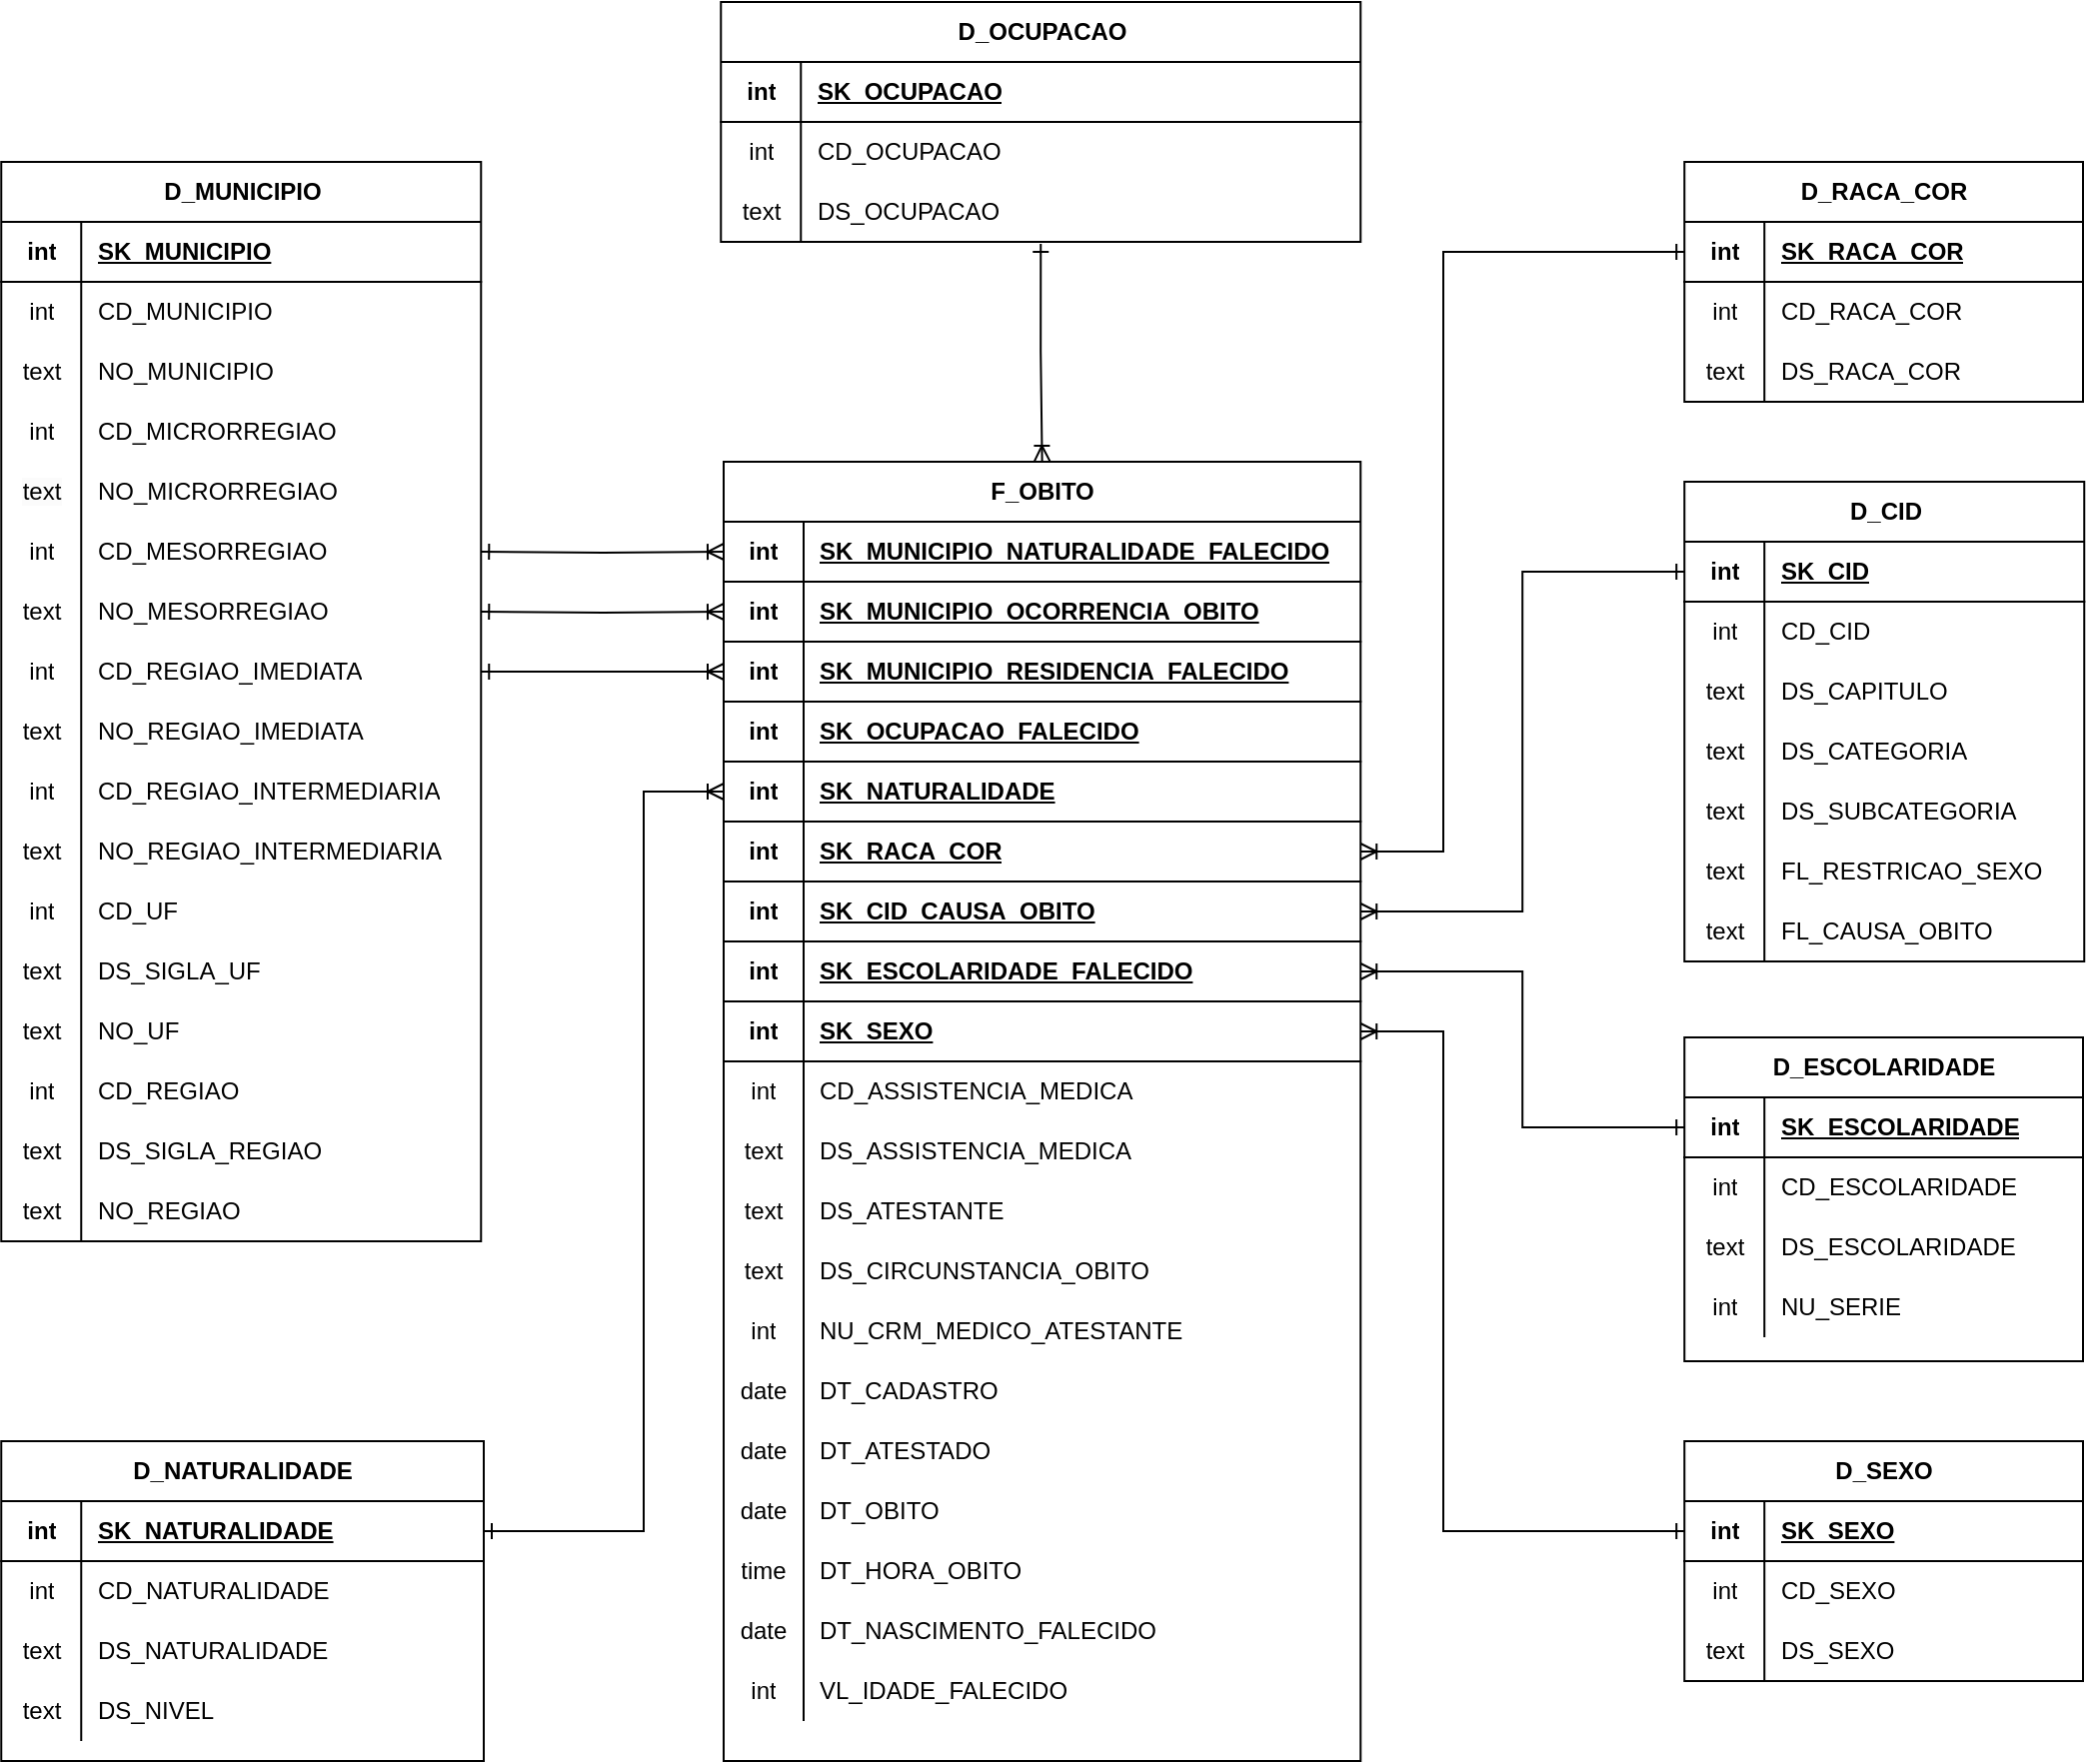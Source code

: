 <mxfile version="21.0.6" type="onedrive"><diagram name="Página-1" id="JLpca_fODTG9kncMRsuH"><mxGraphModel grid="0" page="0" gridSize="10" guides="1" tooltips="1" connect="1" arrows="1" fold="1" pageScale="1" pageWidth="827" pageHeight="1169" math="0" shadow="0"><root><mxCell id="0"/><mxCell id="1" parent="0"/><mxCell id="sp3-Dj7ySvj-2ZNdz22l-1" value="D_MUNICIPIO" style="shape=table;startSize=30;container=1;collapsible=1;childLayout=tableLayout;fixedRows=1;rowLines=0;fontStyle=1;align=center;resizeLast=1;html=1;" vertex="1" parent="1"><mxGeometry x="118.63" y="200" width="240" height="540" as="geometry"/></mxCell><mxCell id="sp3-Dj7ySvj-2ZNdz22l-2" value="" style="shape=tableRow;horizontal=0;startSize=0;swimlaneHead=0;swimlaneBody=0;fillColor=none;collapsible=0;dropTarget=0;points=[[0,0.5],[1,0.5]];portConstraint=eastwest;top=0;left=0;right=0;bottom=1;" vertex="1" parent="sp3-Dj7ySvj-2ZNdz22l-1"><mxGeometry y="30" width="240" height="30" as="geometry"/></mxCell><mxCell id="sp3-Dj7ySvj-2ZNdz22l-3" value="int" style="shape=partialRectangle;connectable=0;fillColor=none;top=0;left=0;bottom=0;right=0;fontStyle=1;overflow=hidden;whiteSpace=wrap;html=1;" vertex="1" parent="sp3-Dj7ySvj-2ZNdz22l-2"><mxGeometry width="40" height="30" as="geometry"><mxRectangle width="40" height="30" as="alternateBounds"/></mxGeometry></mxCell><mxCell id="sp3-Dj7ySvj-2ZNdz22l-4" value="SK_MUNICIPIO" style="shape=partialRectangle;connectable=0;fillColor=none;top=0;left=0;bottom=0;right=0;align=left;spacingLeft=6;fontStyle=5;overflow=hidden;whiteSpace=wrap;html=1;" vertex="1" parent="sp3-Dj7ySvj-2ZNdz22l-2"><mxGeometry x="40" width="200" height="30" as="geometry"><mxRectangle width="200" height="30" as="alternateBounds"/></mxGeometry></mxCell><mxCell id="sp3-Dj7ySvj-2ZNdz22l-5" value="" style="shape=tableRow;horizontal=0;startSize=0;swimlaneHead=0;swimlaneBody=0;fillColor=none;collapsible=0;dropTarget=0;points=[[0,0.5],[1,0.5]];portConstraint=eastwest;top=0;left=0;right=0;bottom=0;" vertex="1" parent="sp3-Dj7ySvj-2ZNdz22l-1"><mxGeometry y="60" width="240" height="30" as="geometry"/></mxCell><mxCell id="sp3-Dj7ySvj-2ZNdz22l-6" value="int" style="shape=partialRectangle;connectable=0;fillColor=none;top=0;left=0;bottom=0;right=0;editable=1;overflow=hidden;whiteSpace=wrap;html=1;" vertex="1" parent="sp3-Dj7ySvj-2ZNdz22l-5"><mxGeometry width="40" height="30" as="geometry"><mxRectangle width="40" height="30" as="alternateBounds"/></mxGeometry></mxCell><mxCell id="sp3-Dj7ySvj-2ZNdz22l-7" value="CD_MUNICIPIO" style="shape=partialRectangle;connectable=0;fillColor=none;top=0;left=0;bottom=0;right=0;align=left;spacingLeft=6;overflow=hidden;whiteSpace=wrap;html=1;" vertex="1" parent="sp3-Dj7ySvj-2ZNdz22l-5"><mxGeometry x="40" width="200" height="30" as="geometry"><mxRectangle width="200" height="30" as="alternateBounds"/></mxGeometry></mxCell><mxCell id="sp3-Dj7ySvj-2ZNdz22l-8" value="" style="shape=tableRow;horizontal=0;startSize=0;swimlaneHead=0;swimlaneBody=0;fillColor=none;collapsible=0;dropTarget=0;points=[[0,0.5],[1,0.5]];portConstraint=eastwest;top=0;left=0;right=0;bottom=0;" vertex="1" parent="sp3-Dj7ySvj-2ZNdz22l-1"><mxGeometry y="90" width="240" height="30" as="geometry"/></mxCell><mxCell id="sp3-Dj7ySvj-2ZNdz22l-9" value="text" style="shape=partialRectangle;connectable=0;fillColor=none;top=0;left=0;bottom=0;right=0;editable=1;overflow=hidden;whiteSpace=wrap;html=1;" vertex="1" parent="sp3-Dj7ySvj-2ZNdz22l-8"><mxGeometry width="40" height="30" as="geometry"><mxRectangle width="40" height="30" as="alternateBounds"/></mxGeometry></mxCell><mxCell id="sp3-Dj7ySvj-2ZNdz22l-10" value="NO_MUNICIPIO" style="shape=partialRectangle;connectable=0;fillColor=none;top=0;left=0;bottom=0;right=0;align=left;spacingLeft=6;overflow=hidden;whiteSpace=wrap;html=1;" vertex="1" parent="sp3-Dj7ySvj-2ZNdz22l-8"><mxGeometry x="40" width="200" height="30" as="geometry"><mxRectangle width="200" height="30" as="alternateBounds"/></mxGeometry></mxCell><mxCell id="sp3-Dj7ySvj-2ZNdz22l-143" value="" style="shape=tableRow;horizontal=0;startSize=0;swimlaneHead=0;swimlaneBody=0;fillColor=none;collapsible=0;dropTarget=0;points=[[0,0.5],[1,0.5]];portConstraint=eastwest;top=0;left=0;right=0;bottom=0;" vertex="1" parent="sp3-Dj7ySvj-2ZNdz22l-1"><mxGeometry y="120" width="240" height="30" as="geometry"/></mxCell><mxCell id="sp3-Dj7ySvj-2ZNdz22l-144" value="int" style="shape=partialRectangle;connectable=0;fillColor=none;top=0;left=0;bottom=0;right=0;editable=1;overflow=hidden;whiteSpace=wrap;html=1;" vertex="1" parent="sp3-Dj7ySvj-2ZNdz22l-143"><mxGeometry width="40" height="30" as="geometry"><mxRectangle width="40" height="30" as="alternateBounds"/></mxGeometry></mxCell><mxCell id="sp3-Dj7ySvj-2ZNdz22l-145" value="CD_MICRORREGIAO" style="shape=partialRectangle;connectable=0;fillColor=none;top=0;left=0;bottom=0;right=0;align=left;spacingLeft=6;overflow=hidden;whiteSpace=wrap;html=1;" vertex="1" parent="sp3-Dj7ySvj-2ZNdz22l-143"><mxGeometry x="40" width="200" height="30" as="geometry"><mxRectangle width="200" height="30" as="alternateBounds"/></mxGeometry></mxCell><mxCell id="sp3-Dj7ySvj-2ZNdz22l-146" value="" style="shape=tableRow;horizontal=0;startSize=0;swimlaneHead=0;swimlaneBody=0;fillColor=none;collapsible=0;dropTarget=0;points=[[0,0.5],[1,0.5]];portConstraint=eastwest;top=0;left=0;right=0;bottom=0;" vertex="1" parent="sp3-Dj7ySvj-2ZNdz22l-1"><mxGeometry y="150" width="240" height="30" as="geometry"/></mxCell><mxCell id="sp3-Dj7ySvj-2ZNdz22l-147" value="&lt;span style=&quot;color: rgb(0, 0, 0); font-family: Helvetica; font-size: 12px; font-style: normal; font-variant-ligatures: normal; font-variant-caps: normal; font-weight: 400; letter-spacing: normal; orphans: 2; text-align: center; text-indent: 0px; text-transform: none; widows: 2; word-spacing: 0px; -webkit-text-stroke-width: 0px; background-color: rgb(251, 251, 251); text-decoration-thickness: initial; text-decoration-style: initial; text-decoration-color: initial; float: none; display: inline !important;&quot;&gt;text&lt;/span&gt;" style="shape=partialRectangle;connectable=0;fillColor=none;top=0;left=0;bottom=0;right=0;editable=1;overflow=hidden;whiteSpace=wrap;html=1;" vertex="1" parent="sp3-Dj7ySvj-2ZNdz22l-146"><mxGeometry width="40" height="30" as="geometry"><mxRectangle width="40" height="30" as="alternateBounds"/></mxGeometry></mxCell><mxCell id="sp3-Dj7ySvj-2ZNdz22l-148" value="NO_MICRORREGIAO" style="shape=partialRectangle;connectable=0;fillColor=none;top=0;left=0;bottom=0;right=0;align=left;spacingLeft=6;overflow=hidden;whiteSpace=wrap;html=1;" vertex="1" parent="sp3-Dj7ySvj-2ZNdz22l-146"><mxGeometry x="40" width="200" height="30" as="geometry"><mxRectangle width="200" height="30" as="alternateBounds"/></mxGeometry></mxCell><mxCell id="sp3-Dj7ySvj-2ZNdz22l-149" value="" style="shape=tableRow;horizontal=0;startSize=0;swimlaneHead=0;swimlaneBody=0;fillColor=none;collapsible=0;dropTarget=0;points=[[0,0.5],[1,0.5]];portConstraint=eastwest;top=0;left=0;right=0;bottom=0;" vertex="1" parent="sp3-Dj7ySvj-2ZNdz22l-1"><mxGeometry y="180" width="240" height="30" as="geometry"/></mxCell><mxCell id="sp3-Dj7ySvj-2ZNdz22l-150" value="int" style="shape=partialRectangle;connectable=0;fillColor=none;top=0;left=0;bottom=0;right=0;editable=1;overflow=hidden;whiteSpace=wrap;html=1;" vertex="1" parent="sp3-Dj7ySvj-2ZNdz22l-149"><mxGeometry width="40" height="30" as="geometry"><mxRectangle width="40" height="30" as="alternateBounds"/></mxGeometry></mxCell><mxCell id="sp3-Dj7ySvj-2ZNdz22l-151" value="CD_MESORREGIAO" style="shape=partialRectangle;connectable=0;fillColor=none;top=0;left=0;bottom=0;right=0;align=left;spacingLeft=6;overflow=hidden;whiteSpace=wrap;html=1;" vertex="1" parent="sp3-Dj7ySvj-2ZNdz22l-149"><mxGeometry x="40" width="200" height="30" as="geometry"><mxRectangle width="200" height="30" as="alternateBounds"/></mxGeometry></mxCell><mxCell id="sp3-Dj7ySvj-2ZNdz22l-152" value="" style="shape=tableRow;horizontal=0;startSize=0;swimlaneHead=0;swimlaneBody=0;fillColor=none;collapsible=0;dropTarget=0;points=[[0,0.5],[1,0.5]];portConstraint=eastwest;top=0;left=0;right=0;bottom=0;" vertex="1" parent="sp3-Dj7ySvj-2ZNdz22l-1"><mxGeometry y="210" width="240" height="30" as="geometry"/></mxCell><mxCell id="sp3-Dj7ySvj-2ZNdz22l-153" value="text" style="shape=partialRectangle;connectable=0;fillColor=none;top=0;left=0;bottom=0;right=0;editable=1;overflow=hidden;whiteSpace=wrap;html=1;" vertex="1" parent="sp3-Dj7ySvj-2ZNdz22l-152"><mxGeometry width="40" height="30" as="geometry"><mxRectangle width="40" height="30" as="alternateBounds"/></mxGeometry></mxCell><mxCell id="sp3-Dj7ySvj-2ZNdz22l-154" value="NO_MESORREGIAO" style="shape=partialRectangle;connectable=0;fillColor=none;top=0;left=0;bottom=0;right=0;align=left;spacingLeft=6;overflow=hidden;whiteSpace=wrap;html=1;" vertex="1" parent="sp3-Dj7ySvj-2ZNdz22l-152"><mxGeometry x="40" width="200" height="30" as="geometry"><mxRectangle width="200" height="30" as="alternateBounds"/></mxGeometry></mxCell><mxCell id="sp3-Dj7ySvj-2ZNdz22l-155" value="" style="shape=tableRow;horizontal=0;startSize=0;swimlaneHead=0;swimlaneBody=0;fillColor=none;collapsible=0;dropTarget=0;points=[[0,0.5],[1,0.5]];portConstraint=eastwest;top=0;left=0;right=0;bottom=0;" vertex="1" parent="sp3-Dj7ySvj-2ZNdz22l-1"><mxGeometry y="240" width="240" height="30" as="geometry"/></mxCell><mxCell id="sp3-Dj7ySvj-2ZNdz22l-156" value="int" style="shape=partialRectangle;connectable=0;fillColor=none;top=0;left=0;bottom=0;right=0;editable=1;overflow=hidden;whiteSpace=wrap;html=1;" vertex="1" parent="sp3-Dj7ySvj-2ZNdz22l-155"><mxGeometry width="40" height="30" as="geometry"><mxRectangle width="40" height="30" as="alternateBounds"/></mxGeometry></mxCell><mxCell id="sp3-Dj7ySvj-2ZNdz22l-157" value="CD_REGIAO_IMEDIATA" style="shape=partialRectangle;connectable=0;fillColor=none;top=0;left=0;bottom=0;right=0;align=left;spacingLeft=6;overflow=hidden;whiteSpace=wrap;html=1;" vertex="1" parent="sp3-Dj7ySvj-2ZNdz22l-155"><mxGeometry x="40" width="200" height="30" as="geometry"><mxRectangle width="200" height="30" as="alternateBounds"/></mxGeometry></mxCell><mxCell id="sp3-Dj7ySvj-2ZNdz22l-158" value="" style="shape=tableRow;horizontal=0;startSize=0;swimlaneHead=0;swimlaneBody=0;fillColor=none;collapsible=0;dropTarget=0;points=[[0,0.5],[1,0.5]];portConstraint=eastwest;top=0;left=0;right=0;bottom=0;" vertex="1" parent="sp3-Dj7ySvj-2ZNdz22l-1"><mxGeometry y="270" width="240" height="30" as="geometry"/></mxCell><mxCell id="sp3-Dj7ySvj-2ZNdz22l-159" value="text" style="shape=partialRectangle;connectable=0;fillColor=none;top=0;left=0;bottom=0;right=0;editable=1;overflow=hidden;whiteSpace=wrap;html=1;" vertex="1" parent="sp3-Dj7ySvj-2ZNdz22l-158"><mxGeometry width="40" height="30" as="geometry"><mxRectangle width="40" height="30" as="alternateBounds"/></mxGeometry></mxCell><mxCell id="sp3-Dj7ySvj-2ZNdz22l-160" value="NO_REGIAO_IMEDIATA" style="shape=partialRectangle;connectable=0;fillColor=none;top=0;left=0;bottom=0;right=0;align=left;spacingLeft=6;overflow=hidden;whiteSpace=wrap;html=1;" vertex="1" parent="sp3-Dj7ySvj-2ZNdz22l-158"><mxGeometry x="40" width="200" height="30" as="geometry"><mxRectangle width="200" height="30" as="alternateBounds"/></mxGeometry></mxCell><mxCell id="sp3-Dj7ySvj-2ZNdz22l-161" value="" style="shape=tableRow;horizontal=0;startSize=0;swimlaneHead=0;swimlaneBody=0;fillColor=none;collapsible=0;dropTarget=0;points=[[0,0.5],[1,0.5]];portConstraint=eastwest;top=0;left=0;right=0;bottom=0;" vertex="1" parent="sp3-Dj7ySvj-2ZNdz22l-1"><mxGeometry y="300" width="240" height="30" as="geometry"/></mxCell><mxCell id="sp3-Dj7ySvj-2ZNdz22l-162" value="int" style="shape=partialRectangle;connectable=0;fillColor=none;top=0;left=0;bottom=0;right=0;editable=1;overflow=hidden;whiteSpace=wrap;html=1;" vertex="1" parent="sp3-Dj7ySvj-2ZNdz22l-161"><mxGeometry width="40" height="30" as="geometry"><mxRectangle width="40" height="30" as="alternateBounds"/></mxGeometry></mxCell><mxCell id="sp3-Dj7ySvj-2ZNdz22l-163" value="CD_REGIAO_INTERMEDIARIA" style="shape=partialRectangle;connectable=0;fillColor=none;top=0;left=0;bottom=0;right=0;align=left;spacingLeft=6;overflow=hidden;whiteSpace=wrap;html=1;" vertex="1" parent="sp3-Dj7ySvj-2ZNdz22l-161"><mxGeometry x="40" width="200" height="30" as="geometry"><mxRectangle width="200" height="30" as="alternateBounds"/></mxGeometry></mxCell><mxCell id="sp3-Dj7ySvj-2ZNdz22l-164" value="" style="shape=tableRow;horizontal=0;startSize=0;swimlaneHead=0;swimlaneBody=0;fillColor=none;collapsible=0;dropTarget=0;points=[[0,0.5],[1,0.5]];portConstraint=eastwest;top=0;left=0;right=0;bottom=0;" vertex="1" parent="sp3-Dj7ySvj-2ZNdz22l-1"><mxGeometry y="330" width="240" height="30" as="geometry"/></mxCell><mxCell id="sp3-Dj7ySvj-2ZNdz22l-165" value="text" style="shape=partialRectangle;connectable=0;fillColor=none;top=0;left=0;bottom=0;right=0;editable=1;overflow=hidden;whiteSpace=wrap;html=1;" vertex="1" parent="sp3-Dj7ySvj-2ZNdz22l-164"><mxGeometry width="40" height="30" as="geometry"><mxRectangle width="40" height="30" as="alternateBounds"/></mxGeometry></mxCell><mxCell id="sp3-Dj7ySvj-2ZNdz22l-166" value="NO_REGIAO_INTERMEDIARIA" style="shape=partialRectangle;connectable=0;fillColor=none;top=0;left=0;bottom=0;right=0;align=left;spacingLeft=6;overflow=hidden;whiteSpace=wrap;html=1;" vertex="1" parent="sp3-Dj7ySvj-2ZNdz22l-164"><mxGeometry x="40" width="200" height="30" as="geometry"><mxRectangle width="200" height="30" as="alternateBounds"/></mxGeometry></mxCell><mxCell id="sp3-Dj7ySvj-2ZNdz22l-167" value="" style="shape=tableRow;horizontal=0;startSize=0;swimlaneHead=0;swimlaneBody=0;fillColor=none;collapsible=0;dropTarget=0;points=[[0,0.5],[1,0.5]];portConstraint=eastwest;top=0;left=0;right=0;bottom=0;" vertex="1" parent="sp3-Dj7ySvj-2ZNdz22l-1"><mxGeometry y="360" width="240" height="30" as="geometry"/></mxCell><mxCell id="sp3-Dj7ySvj-2ZNdz22l-168" value="int" style="shape=partialRectangle;connectable=0;fillColor=none;top=0;left=0;bottom=0;right=0;editable=1;overflow=hidden;whiteSpace=wrap;html=1;" vertex="1" parent="sp3-Dj7ySvj-2ZNdz22l-167"><mxGeometry width="40" height="30" as="geometry"><mxRectangle width="40" height="30" as="alternateBounds"/></mxGeometry></mxCell><mxCell id="sp3-Dj7ySvj-2ZNdz22l-169" value="CD_UF" style="shape=partialRectangle;connectable=0;fillColor=none;top=0;left=0;bottom=0;right=0;align=left;spacingLeft=6;overflow=hidden;whiteSpace=wrap;html=1;" vertex="1" parent="sp3-Dj7ySvj-2ZNdz22l-167"><mxGeometry x="40" width="200" height="30" as="geometry"><mxRectangle width="200" height="30" as="alternateBounds"/></mxGeometry></mxCell><mxCell id="sp3-Dj7ySvj-2ZNdz22l-170" value="" style="shape=tableRow;horizontal=0;startSize=0;swimlaneHead=0;swimlaneBody=0;fillColor=none;collapsible=0;dropTarget=0;points=[[0,0.5],[1,0.5]];portConstraint=eastwest;top=0;left=0;right=0;bottom=0;" vertex="1" parent="sp3-Dj7ySvj-2ZNdz22l-1"><mxGeometry y="390" width="240" height="30" as="geometry"/></mxCell><mxCell id="sp3-Dj7ySvj-2ZNdz22l-171" value="text" style="shape=partialRectangle;connectable=0;fillColor=none;top=0;left=0;bottom=0;right=0;editable=1;overflow=hidden;whiteSpace=wrap;html=1;" vertex="1" parent="sp3-Dj7ySvj-2ZNdz22l-170"><mxGeometry width="40" height="30" as="geometry"><mxRectangle width="40" height="30" as="alternateBounds"/></mxGeometry></mxCell><mxCell id="sp3-Dj7ySvj-2ZNdz22l-172" value="DS_SIGLA_UF" style="shape=partialRectangle;connectable=0;fillColor=none;top=0;left=0;bottom=0;right=0;align=left;spacingLeft=6;overflow=hidden;whiteSpace=wrap;html=1;" vertex="1" parent="sp3-Dj7ySvj-2ZNdz22l-170"><mxGeometry x="40" width="200" height="30" as="geometry"><mxRectangle width="200" height="30" as="alternateBounds"/></mxGeometry></mxCell><mxCell id="sp3-Dj7ySvj-2ZNdz22l-173" value="" style="shape=tableRow;horizontal=0;startSize=0;swimlaneHead=0;swimlaneBody=0;fillColor=none;collapsible=0;dropTarget=0;points=[[0,0.5],[1,0.5]];portConstraint=eastwest;top=0;left=0;right=0;bottom=0;" vertex="1" parent="sp3-Dj7ySvj-2ZNdz22l-1"><mxGeometry y="420" width="240" height="30" as="geometry"/></mxCell><mxCell id="sp3-Dj7ySvj-2ZNdz22l-174" value="text" style="shape=partialRectangle;connectable=0;fillColor=none;top=0;left=0;bottom=0;right=0;editable=1;overflow=hidden;whiteSpace=wrap;html=1;" vertex="1" parent="sp3-Dj7ySvj-2ZNdz22l-173"><mxGeometry width="40" height="30" as="geometry"><mxRectangle width="40" height="30" as="alternateBounds"/></mxGeometry></mxCell><mxCell id="sp3-Dj7ySvj-2ZNdz22l-175" value="NO_UF" style="shape=partialRectangle;connectable=0;fillColor=none;top=0;left=0;bottom=0;right=0;align=left;spacingLeft=6;overflow=hidden;whiteSpace=wrap;html=1;" vertex="1" parent="sp3-Dj7ySvj-2ZNdz22l-173"><mxGeometry x="40" width="200" height="30" as="geometry"><mxRectangle width="200" height="30" as="alternateBounds"/></mxGeometry></mxCell><mxCell id="sp3-Dj7ySvj-2ZNdz22l-179" value="" style="shape=tableRow;horizontal=0;startSize=0;swimlaneHead=0;swimlaneBody=0;fillColor=none;collapsible=0;dropTarget=0;points=[[0,0.5],[1,0.5]];portConstraint=eastwest;top=0;left=0;right=0;bottom=0;" vertex="1" parent="sp3-Dj7ySvj-2ZNdz22l-1"><mxGeometry y="450" width="240" height="30" as="geometry"/></mxCell><mxCell id="sp3-Dj7ySvj-2ZNdz22l-180" value="int" style="shape=partialRectangle;connectable=0;fillColor=none;top=0;left=0;bottom=0;right=0;editable=1;overflow=hidden;whiteSpace=wrap;html=1;" vertex="1" parent="sp3-Dj7ySvj-2ZNdz22l-179"><mxGeometry width="40" height="30" as="geometry"><mxRectangle width="40" height="30" as="alternateBounds"/></mxGeometry></mxCell><mxCell id="sp3-Dj7ySvj-2ZNdz22l-181" value="CD_REGIAO" style="shape=partialRectangle;connectable=0;fillColor=none;top=0;left=0;bottom=0;right=0;align=left;spacingLeft=6;overflow=hidden;whiteSpace=wrap;html=1;" vertex="1" parent="sp3-Dj7ySvj-2ZNdz22l-179"><mxGeometry x="40" width="200" height="30" as="geometry"><mxRectangle width="200" height="30" as="alternateBounds"/></mxGeometry></mxCell><mxCell id="sp3-Dj7ySvj-2ZNdz22l-176" value="" style="shape=tableRow;horizontal=0;startSize=0;swimlaneHead=0;swimlaneBody=0;fillColor=none;collapsible=0;dropTarget=0;points=[[0,0.5],[1,0.5]];portConstraint=eastwest;top=0;left=0;right=0;bottom=0;" vertex="1" parent="sp3-Dj7ySvj-2ZNdz22l-1"><mxGeometry y="480" width="240" height="30" as="geometry"/></mxCell><mxCell id="sp3-Dj7ySvj-2ZNdz22l-177" value="text" style="shape=partialRectangle;connectable=0;fillColor=none;top=0;left=0;bottom=0;right=0;editable=1;overflow=hidden;whiteSpace=wrap;html=1;" vertex="1" parent="sp3-Dj7ySvj-2ZNdz22l-176"><mxGeometry width="40" height="30" as="geometry"><mxRectangle width="40" height="30" as="alternateBounds"/></mxGeometry></mxCell><mxCell id="sp3-Dj7ySvj-2ZNdz22l-178" value="DS_SIGLA_REGIAO" style="shape=partialRectangle;connectable=0;fillColor=none;top=0;left=0;bottom=0;right=0;align=left;spacingLeft=6;overflow=hidden;whiteSpace=wrap;html=1;" vertex="1" parent="sp3-Dj7ySvj-2ZNdz22l-176"><mxGeometry x="40" width="200" height="30" as="geometry"><mxRectangle width="200" height="30" as="alternateBounds"/></mxGeometry></mxCell><mxCell id="sp3-Dj7ySvj-2ZNdz22l-182" value="" style="shape=tableRow;horizontal=0;startSize=0;swimlaneHead=0;swimlaneBody=0;fillColor=none;collapsible=0;dropTarget=0;points=[[0,0.5],[1,0.5]];portConstraint=eastwest;top=0;left=0;right=0;bottom=0;" vertex="1" parent="sp3-Dj7ySvj-2ZNdz22l-1"><mxGeometry y="510" width="240" height="30" as="geometry"/></mxCell><mxCell id="sp3-Dj7ySvj-2ZNdz22l-183" value="text" style="shape=partialRectangle;connectable=0;fillColor=none;top=0;left=0;bottom=0;right=0;editable=1;overflow=hidden;whiteSpace=wrap;html=1;" vertex="1" parent="sp3-Dj7ySvj-2ZNdz22l-182"><mxGeometry width="40" height="30" as="geometry"><mxRectangle width="40" height="30" as="alternateBounds"/></mxGeometry></mxCell><mxCell id="sp3-Dj7ySvj-2ZNdz22l-184" value="NO_REGIAO" style="shape=partialRectangle;connectable=0;fillColor=none;top=0;left=0;bottom=0;right=0;align=left;spacingLeft=6;overflow=hidden;whiteSpace=wrap;html=1;" vertex="1" parent="sp3-Dj7ySvj-2ZNdz22l-182"><mxGeometry x="40" width="200" height="30" as="geometry"><mxRectangle width="200" height="30" as="alternateBounds"/></mxGeometry></mxCell><mxCell id="sp3-Dj7ySvj-2ZNdz22l-27" value="F_OBITO&lt;br&gt;" style="shape=table;startSize=30;container=1;collapsible=1;childLayout=tableLayout;fixedRows=1;rowLines=0;fontStyle=1;align=center;resizeLast=1;html=1;" vertex="1" parent="1"><mxGeometry x="480" y="350" width="318.63" height="650" as="geometry"/></mxCell><mxCell id="sp3-Dj7ySvj-2ZNdz22l-28" value="" style="shape=tableRow;horizontal=0;startSize=0;swimlaneHead=0;swimlaneBody=0;fillColor=none;collapsible=0;dropTarget=0;points=[[0,0.5],[1,0.5]];portConstraint=eastwest;top=0;left=0;right=0;bottom=1;" vertex="1" parent="sp3-Dj7ySvj-2ZNdz22l-27"><mxGeometry y="30" width="318.63" height="30" as="geometry"/></mxCell><mxCell id="sp3-Dj7ySvj-2ZNdz22l-29" value="int" style="shape=partialRectangle;connectable=0;fillColor=none;top=0;left=0;bottom=0;right=0;fontStyle=1;overflow=hidden;whiteSpace=wrap;html=1;" vertex="1" parent="sp3-Dj7ySvj-2ZNdz22l-28"><mxGeometry width="40" height="30" as="geometry"><mxRectangle width="40" height="30" as="alternateBounds"/></mxGeometry></mxCell><mxCell id="sp3-Dj7ySvj-2ZNdz22l-30" value="SK_MUNICIPIO_NATURALIDADE_FALECIDO" style="shape=partialRectangle;connectable=0;fillColor=none;top=0;left=0;bottom=0;right=0;align=left;spacingLeft=6;fontStyle=5;overflow=hidden;whiteSpace=wrap;html=1;" vertex="1" parent="sp3-Dj7ySvj-2ZNdz22l-28"><mxGeometry x="40" width="278.63" height="30" as="geometry"><mxRectangle width="278.63" height="30" as="alternateBounds"/></mxGeometry></mxCell><mxCell id="CrS7yHIY_uJH4YRPoRPk-16" value="" style="shape=tableRow;horizontal=0;startSize=0;swimlaneHead=0;swimlaneBody=0;fillColor=none;collapsible=0;dropTarget=0;points=[[0,0.5],[1,0.5]];portConstraint=eastwest;top=0;left=0;right=0;bottom=1;" vertex="1" parent="sp3-Dj7ySvj-2ZNdz22l-27"><mxGeometry y="60" width="318.63" height="30" as="geometry"/></mxCell><mxCell id="CrS7yHIY_uJH4YRPoRPk-17" value="int" style="shape=partialRectangle;connectable=0;fillColor=none;top=0;left=0;bottom=0;right=0;fontStyle=1;overflow=hidden;whiteSpace=wrap;html=1;" vertex="1" parent="CrS7yHIY_uJH4YRPoRPk-16"><mxGeometry width="40" height="30" as="geometry"><mxRectangle width="40" height="30" as="alternateBounds"/></mxGeometry></mxCell><mxCell id="CrS7yHIY_uJH4YRPoRPk-18" value="SK_MUNICIPIO_OCORRENCIA_OBITO" style="shape=partialRectangle;connectable=0;fillColor=none;top=0;left=0;bottom=0;right=0;align=left;spacingLeft=6;fontStyle=5;overflow=hidden;whiteSpace=wrap;html=1;" vertex="1" parent="CrS7yHIY_uJH4YRPoRPk-16"><mxGeometry x="40" width="278.63" height="30" as="geometry"><mxRectangle width="278.63" height="30" as="alternateBounds"/></mxGeometry></mxCell><mxCell id="CrS7yHIY_uJH4YRPoRPk-19" value="" style="shape=tableRow;horizontal=0;startSize=0;swimlaneHead=0;swimlaneBody=0;fillColor=none;collapsible=0;dropTarget=0;points=[[0,0.5],[1,0.5]];portConstraint=eastwest;top=0;left=0;right=0;bottom=1;" vertex="1" parent="sp3-Dj7ySvj-2ZNdz22l-27"><mxGeometry y="90" width="318.63" height="30" as="geometry"/></mxCell><mxCell id="CrS7yHIY_uJH4YRPoRPk-20" value="int" style="shape=partialRectangle;connectable=0;fillColor=none;top=0;left=0;bottom=0;right=0;fontStyle=1;overflow=hidden;whiteSpace=wrap;html=1;" vertex="1" parent="CrS7yHIY_uJH4YRPoRPk-19"><mxGeometry width="40" height="30" as="geometry"><mxRectangle width="40" height="30" as="alternateBounds"/></mxGeometry></mxCell><mxCell id="CrS7yHIY_uJH4YRPoRPk-21" value="SK_MUNICIPIO_RESIDENCIA_FALECIDO" style="shape=partialRectangle;connectable=0;fillColor=none;top=0;left=0;bottom=0;right=0;align=left;spacingLeft=6;fontStyle=5;overflow=hidden;whiteSpace=wrap;html=1;" vertex="1" parent="CrS7yHIY_uJH4YRPoRPk-19"><mxGeometry x="40" width="278.63" height="30" as="geometry"><mxRectangle width="278.63" height="30" as="alternateBounds"/></mxGeometry></mxCell><mxCell id="CrS7yHIY_uJH4YRPoRPk-24" value="" style="shape=tableRow;horizontal=0;startSize=0;swimlaneHead=0;swimlaneBody=0;fillColor=none;collapsible=0;dropTarget=0;points=[[0,0.5],[1,0.5]];portConstraint=eastwest;top=0;left=0;right=0;bottom=1;" vertex="1" parent="sp3-Dj7ySvj-2ZNdz22l-27"><mxGeometry y="120" width="318.63" height="30" as="geometry"/></mxCell><mxCell id="CrS7yHIY_uJH4YRPoRPk-25" value="int" style="shape=partialRectangle;connectable=0;fillColor=none;top=0;left=0;bottom=0;right=0;fontStyle=1;overflow=hidden;whiteSpace=wrap;html=1;" vertex="1" parent="CrS7yHIY_uJH4YRPoRPk-24"><mxGeometry width="40" height="30" as="geometry"><mxRectangle width="40" height="30" as="alternateBounds"/></mxGeometry></mxCell><mxCell id="CrS7yHIY_uJH4YRPoRPk-26" value="SK_OCUPACAO_FALECIDO" style="shape=partialRectangle;connectable=0;fillColor=none;top=0;left=0;bottom=0;right=0;align=left;spacingLeft=6;fontStyle=5;overflow=hidden;whiteSpace=wrap;html=1;" vertex="1" parent="CrS7yHIY_uJH4YRPoRPk-24"><mxGeometry x="40" width="278.63" height="30" as="geometry"><mxRectangle width="278.63" height="30" as="alternateBounds"/></mxGeometry></mxCell><mxCell id="CrS7yHIY_uJH4YRPoRPk-36" value="" style="shape=tableRow;horizontal=0;startSize=0;swimlaneHead=0;swimlaneBody=0;fillColor=none;collapsible=0;dropTarget=0;points=[[0,0.5],[1,0.5]];portConstraint=eastwest;top=0;left=0;right=0;bottom=1;" vertex="1" parent="sp3-Dj7ySvj-2ZNdz22l-27"><mxGeometry y="150" width="318.63" height="30" as="geometry"/></mxCell><mxCell id="CrS7yHIY_uJH4YRPoRPk-37" value="int" style="shape=partialRectangle;connectable=0;fillColor=none;top=0;left=0;bottom=0;right=0;fontStyle=1;overflow=hidden;whiteSpace=wrap;html=1;" vertex="1" parent="CrS7yHIY_uJH4YRPoRPk-36"><mxGeometry width="40" height="30" as="geometry"><mxRectangle width="40" height="30" as="alternateBounds"/></mxGeometry></mxCell><mxCell id="CrS7yHIY_uJH4YRPoRPk-38" value="SK_NATURALIDADE" style="shape=partialRectangle;connectable=0;fillColor=none;top=0;left=0;bottom=0;right=0;align=left;spacingLeft=6;fontStyle=5;overflow=hidden;whiteSpace=wrap;html=1;" vertex="1" parent="CrS7yHIY_uJH4YRPoRPk-36"><mxGeometry x="40" width="278.63" height="30" as="geometry"><mxRectangle width="278.63" height="30" as="alternateBounds"/></mxGeometry></mxCell><mxCell id="CrS7yHIY_uJH4YRPoRPk-91" value="" style="shape=tableRow;horizontal=0;startSize=0;swimlaneHead=0;swimlaneBody=0;fillColor=none;collapsible=0;dropTarget=0;points=[[0,0.5],[1,0.5]];portConstraint=eastwest;top=0;left=0;right=0;bottom=1;" vertex="1" parent="sp3-Dj7ySvj-2ZNdz22l-27"><mxGeometry y="180" width="318.63" height="30" as="geometry"/></mxCell><mxCell id="CrS7yHIY_uJH4YRPoRPk-92" value="int" style="shape=partialRectangle;connectable=0;fillColor=none;top=0;left=0;bottom=0;right=0;fontStyle=1;overflow=hidden;whiteSpace=wrap;html=1;" vertex="1" parent="CrS7yHIY_uJH4YRPoRPk-91"><mxGeometry width="40" height="30" as="geometry"><mxRectangle width="40" height="30" as="alternateBounds"/></mxGeometry></mxCell><mxCell id="CrS7yHIY_uJH4YRPoRPk-93" value="SK_RACA_COR" style="shape=partialRectangle;connectable=0;fillColor=none;top=0;left=0;bottom=0;right=0;align=left;spacingLeft=6;fontStyle=5;overflow=hidden;whiteSpace=wrap;html=1;" vertex="1" parent="CrS7yHIY_uJH4YRPoRPk-91"><mxGeometry x="40" width="278.63" height="30" as="geometry"><mxRectangle width="278.63" height="30" as="alternateBounds"/></mxGeometry></mxCell><mxCell id="CrS7yHIY_uJH4YRPoRPk-32" value="" style="shape=tableRow;horizontal=0;startSize=0;swimlaneHead=0;swimlaneBody=0;fillColor=none;collapsible=0;dropTarget=0;points=[[0,0.5],[1,0.5]];portConstraint=eastwest;top=0;left=0;right=0;bottom=1;" vertex="1" parent="sp3-Dj7ySvj-2ZNdz22l-27"><mxGeometry y="210" width="318.63" height="30" as="geometry"/></mxCell><mxCell id="CrS7yHIY_uJH4YRPoRPk-33" value="int" style="shape=partialRectangle;connectable=0;fillColor=none;top=0;left=0;bottom=0;right=0;fontStyle=1;overflow=hidden;whiteSpace=wrap;html=1;" vertex="1" parent="CrS7yHIY_uJH4YRPoRPk-32"><mxGeometry width="40" height="30" as="geometry"><mxRectangle width="40" height="30" as="alternateBounds"/></mxGeometry></mxCell><mxCell id="CrS7yHIY_uJH4YRPoRPk-34" value="SK_CID_CAUSA_OBITO" style="shape=partialRectangle;connectable=0;fillColor=none;top=0;left=0;bottom=0;right=0;align=left;spacingLeft=6;fontStyle=5;overflow=hidden;whiteSpace=wrap;html=1;" vertex="1" parent="CrS7yHIY_uJH4YRPoRPk-32"><mxGeometry x="40" width="278.63" height="30" as="geometry"><mxRectangle width="278.63" height="30" as="alternateBounds"/></mxGeometry></mxCell><mxCell id="CrS7yHIY_uJH4YRPoRPk-27" value="" style="shape=tableRow;horizontal=0;startSize=0;swimlaneHead=0;swimlaneBody=0;fillColor=none;collapsible=0;dropTarget=0;points=[[0,0.5],[1,0.5]];portConstraint=eastwest;top=0;left=0;right=0;bottom=1;" vertex="1" parent="sp3-Dj7ySvj-2ZNdz22l-27"><mxGeometry y="240" width="318.63" height="30" as="geometry"/></mxCell><mxCell id="CrS7yHIY_uJH4YRPoRPk-28" value="int" style="shape=partialRectangle;connectable=0;fillColor=none;top=0;left=0;bottom=0;right=0;fontStyle=1;overflow=hidden;whiteSpace=wrap;html=1;" vertex="1" parent="CrS7yHIY_uJH4YRPoRPk-27"><mxGeometry width="40" height="30" as="geometry"><mxRectangle width="40" height="30" as="alternateBounds"/></mxGeometry></mxCell><mxCell id="CrS7yHIY_uJH4YRPoRPk-29" value="SK_ESCOLARIDADE_FALECIDO" style="shape=partialRectangle;connectable=0;fillColor=none;top=0;left=0;bottom=0;right=0;align=left;spacingLeft=6;fontStyle=5;overflow=hidden;whiteSpace=wrap;html=1;" vertex="1" parent="CrS7yHIY_uJH4YRPoRPk-27"><mxGeometry x="40" width="278.63" height="30" as="geometry"><mxRectangle width="278.63" height="30" as="alternateBounds"/></mxGeometry></mxCell><mxCell id="CrS7yHIY_uJH4YRPoRPk-94" value="" style="shape=tableRow;horizontal=0;startSize=0;swimlaneHead=0;swimlaneBody=0;fillColor=none;collapsible=0;dropTarget=0;points=[[0,0.5],[1,0.5]];portConstraint=eastwest;top=0;left=0;right=0;bottom=1;" vertex="1" parent="sp3-Dj7ySvj-2ZNdz22l-27"><mxGeometry y="270" width="318.63" height="30" as="geometry"/></mxCell><mxCell id="CrS7yHIY_uJH4YRPoRPk-95" value="int" style="shape=partialRectangle;connectable=0;fillColor=none;top=0;left=0;bottom=0;right=0;fontStyle=1;overflow=hidden;whiteSpace=wrap;html=1;" vertex="1" parent="CrS7yHIY_uJH4YRPoRPk-94"><mxGeometry width="40" height="30" as="geometry"><mxRectangle width="40" height="30" as="alternateBounds"/></mxGeometry></mxCell><mxCell id="CrS7yHIY_uJH4YRPoRPk-96" value="SK_SEXO" style="shape=partialRectangle;connectable=0;fillColor=none;top=0;left=0;bottom=0;right=0;align=left;spacingLeft=6;fontStyle=5;overflow=hidden;whiteSpace=wrap;html=1;" vertex="1" parent="CrS7yHIY_uJH4YRPoRPk-94"><mxGeometry x="40" width="278.63" height="30" as="geometry"><mxRectangle width="278.63" height="30" as="alternateBounds"/></mxGeometry></mxCell><mxCell id="sp3-Dj7ySvj-2ZNdz22l-31" value="" style="shape=tableRow;horizontal=0;startSize=0;swimlaneHead=0;swimlaneBody=0;fillColor=none;collapsible=0;dropTarget=0;points=[[0,0.5],[1,0.5]];portConstraint=eastwest;top=0;left=0;right=0;bottom=0;" vertex="1" parent="sp3-Dj7ySvj-2ZNdz22l-27"><mxGeometry y="300" width="318.63" height="30" as="geometry"/></mxCell><mxCell id="sp3-Dj7ySvj-2ZNdz22l-32" value="int" style="shape=partialRectangle;connectable=0;fillColor=none;top=0;left=0;bottom=0;right=0;editable=1;overflow=hidden;whiteSpace=wrap;html=1;" vertex="1" parent="sp3-Dj7ySvj-2ZNdz22l-31"><mxGeometry width="40" height="30" as="geometry"><mxRectangle width="40" height="30" as="alternateBounds"/></mxGeometry></mxCell><mxCell id="sp3-Dj7ySvj-2ZNdz22l-33" value="CD_ASSISTENCIA_MEDICA" style="shape=partialRectangle;connectable=0;fillColor=none;top=0;left=0;bottom=0;right=0;align=left;spacingLeft=6;overflow=hidden;whiteSpace=wrap;html=1;" vertex="1" parent="sp3-Dj7ySvj-2ZNdz22l-31"><mxGeometry x="40" width="278.63" height="30" as="geometry"><mxRectangle width="278.63" height="30" as="alternateBounds"/></mxGeometry></mxCell><mxCell id="sp3-Dj7ySvj-2ZNdz22l-34" value="" style="shape=tableRow;horizontal=0;startSize=0;swimlaneHead=0;swimlaneBody=0;fillColor=none;collapsible=0;dropTarget=0;points=[[0,0.5],[1,0.5]];portConstraint=eastwest;top=0;left=0;right=0;bottom=0;" vertex="1" parent="sp3-Dj7ySvj-2ZNdz22l-27"><mxGeometry y="330" width="318.63" height="30" as="geometry"/></mxCell><mxCell id="sp3-Dj7ySvj-2ZNdz22l-35" value="text" style="shape=partialRectangle;connectable=0;fillColor=none;top=0;left=0;bottom=0;right=0;editable=1;overflow=hidden;whiteSpace=wrap;html=1;" vertex="1" parent="sp3-Dj7ySvj-2ZNdz22l-34"><mxGeometry width="40" height="30" as="geometry"><mxRectangle width="40" height="30" as="alternateBounds"/></mxGeometry></mxCell><mxCell id="sp3-Dj7ySvj-2ZNdz22l-36" value="DS_ASSISTENCIA_MEDICA" style="shape=partialRectangle;connectable=0;fillColor=none;top=0;left=0;bottom=0;right=0;align=left;spacingLeft=6;overflow=hidden;whiteSpace=wrap;html=1;" vertex="1" parent="sp3-Dj7ySvj-2ZNdz22l-34"><mxGeometry x="40" width="278.63" height="30" as="geometry"><mxRectangle width="278.63" height="30" as="alternateBounds"/></mxGeometry></mxCell><mxCell id="sp3-Dj7ySvj-2ZNdz22l-37" value="" style="shape=tableRow;horizontal=0;startSize=0;swimlaneHead=0;swimlaneBody=0;fillColor=none;collapsible=0;dropTarget=0;points=[[0,0.5],[1,0.5]];portConstraint=eastwest;top=0;left=0;right=0;bottom=0;" vertex="1" parent="sp3-Dj7ySvj-2ZNdz22l-27"><mxGeometry y="360" width="318.63" height="30" as="geometry"/></mxCell><mxCell id="sp3-Dj7ySvj-2ZNdz22l-38" value="text" style="shape=partialRectangle;connectable=0;fillColor=none;top=0;left=0;bottom=0;right=0;editable=1;overflow=hidden;whiteSpace=wrap;html=1;" vertex="1" parent="sp3-Dj7ySvj-2ZNdz22l-37"><mxGeometry width="40" height="30" as="geometry"><mxRectangle width="40" height="30" as="alternateBounds"/></mxGeometry></mxCell><mxCell id="sp3-Dj7ySvj-2ZNdz22l-39" value="DS_ATESTANTE" style="shape=partialRectangle;connectable=0;fillColor=none;top=0;left=0;bottom=0;right=0;align=left;spacingLeft=6;overflow=hidden;whiteSpace=wrap;html=1;" vertex="1" parent="sp3-Dj7ySvj-2ZNdz22l-37"><mxGeometry x="40" width="278.63" height="30" as="geometry"><mxRectangle width="278.63" height="30" as="alternateBounds"/></mxGeometry></mxCell><mxCell id="sp3-Dj7ySvj-2ZNdz22l-109" value="" style="shape=tableRow;horizontal=0;startSize=0;swimlaneHead=0;swimlaneBody=0;fillColor=none;collapsible=0;dropTarget=0;points=[[0,0.5],[1,0.5]];portConstraint=eastwest;top=0;left=0;right=0;bottom=0;" vertex="1" parent="sp3-Dj7ySvj-2ZNdz22l-27"><mxGeometry y="390" width="318.63" height="30" as="geometry"/></mxCell><mxCell id="sp3-Dj7ySvj-2ZNdz22l-110" value="text" style="shape=partialRectangle;connectable=0;fillColor=none;top=0;left=0;bottom=0;right=0;editable=1;overflow=hidden;whiteSpace=wrap;html=1;" vertex="1" parent="sp3-Dj7ySvj-2ZNdz22l-109"><mxGeometry width="40" height="30" as="geometry"><mxRectangle width="40" height="30" as="alternateBounds"/></mxGeometry></mxCell><mxCell id="sp3-Dj7ySvj-2ZNdz22l-111" value="DS_CIRCUNSTANCIA_OBITO" style="shape=partialRectangle;connectable=0;fillColor=none;top=0;left=0;bottom=0;right=0;align=left;spacingLeft=6;overflow=hidden;whiteSpace=wrap;html=1;" vertex="1" parent="sp3-Dj7ySvj-2ZNdz22l-109"><mxGeometry x="40" width="278.63" height="30" as="geometry"><mxRectangle width="278.63" height="30" as="alternateBounds"/></mxGeometry></mxCell><mxCell id="sp3-Dj7ySvj-2ZNdz22l-112" value="" style="shape=tableRow;horizontal=0;startSize=0;swimlaneHead=0;swimlaneBody=0;fillColor=none;collapsible=0;dropTarget=0;points=[[0,0.5],[1,0.5]];portConstraint=eastwest;top=0;left=0;right=0;bottom=0;" vertex="1" parent="sp3-Dj7ySvj-2ZNdz22l-27"><mxGeometry y="420" width="318.63" height="30" as="geometry"/></mxCell><mxCell id="sp3-Dj7ySvj-2ZNdz22l-113" value="int" style="shape=partialRectangle;connectable=0;fillColor=none;top=0;left=0;bottom=0;right=0;editable=1;overflow=hidden;whiteSpace=wrap;html=1;" vertex="1" parent="sp3-Dj7ySvj-2ZNdz22l-112"><mxGeometry width="40" height="30" as="geometry"><mxRectangle width="40" height="30" as="alternateBounds"/></mxGeometry></mxCell><mxCell id="sp3-Dj7ySvj-2ZNdz22l-114" value="NU_CRM_MEDICO_ATESTANTE" style="shape=partialRectangle;connectable=0;fillColor=none;top=0;left=0;bottom=0;right=0;align=left;spacingLeft=6;overflow=hidden;whiteSpace=wrap;html=1;" vertex="1" parent="sp3-Dj7ySvj-2ZNdz22l-112"><mxGeometry x="40" width="278.63" height="30" as="geometry"><mxRectangle width="278.63" height="30" as="alternateBounds"/></mxGeometry></mxCell><mxCell id="CrS7yHIY_uJH4YRPoRPk-60" value="" style="shape=tableRow;horizontal=0;startSize=0;swimlaneHead=0;swimlaneBody=0;fillColor=none;collapsible=0;dropTarget=0;points=[[0,0.5],[1,0.5]];portConstraint=eastwest;top=0;left=0;right=0;bottom=0;" vertex="1" parent="sp3-Dj7ySvj-2ZNdz22l-27"><mxGeometry y="450" width="318.63" height="30" as="geometry"/></mxCell><mxCell id="CrS7yHIY_uJH4YRPoRPk-61" value="date" style="shape=partialRectangle;connectable=0;fillColor=none;top=0;left=0;bottom=0;right=0;editable=1;overflow=hidden;whiteSpace=wrap;html=1;" vertex="1" parent="CrS7yHIY_uJH4YRPoRPk-60"><mxGeometry width="40" height="30" as="geometry"><mxRectangle width="40" height="30" as="alternateBounds"/></mxGeometry></mxCell><mxCell id="CrS7yHIY_uJH4YRPoRPk-62" value="DT_CADASTRO" style="shape=partialRectangle;connectable=0;fillColor=none;top=0;left=0;bottom=0;right=0;align=left;spacingLeft=6;overflow=hidden;whiteSpace=wrap;html=1;" vertex="1" parent="CrS7yHIY_uJH4YRPoRPk-60"><mxGeometry x="40" width="278.63" height="30" as="geometry"><mxRectangle width="278.63" height="30" as="alternateBounds"/></mxGeometry></mxCell><mxCell id="CrS7yHIY_uJH4YRPoRPk-63" value="" style="shape=tableRow;horizontal=0;startSize=0;swimlaneHead=0;swimlaneBody=0;fillColor=none;collapsible=0;dropTarget=0;points=[[0,0.5],[1,0.5]];portConstraint=eastwest;top=0;left=0;right=0;bottom=0;" vertex="1" parent="sp3-Dj7ySvj-2ZNdz22l-27"><mxGeometry y="480" width="318.63" height="30" as="geometry"/></mxCell><mxCell id="CrS7yHIY_uJH4YRPoRPk-64" value="date" style="shape=partialRectangle;connectable=0;fillColor=none;top=0;left=0;bottom=0;right=0;editable=1;overflow=hidden;whiteSpace=wrap;html=1;" vertex="1" parent="CrS7yHIY_uJH4YRPoRPk-63"><mxGeometry width="40" height="30" as="geometry"><mxRectangle width="40" height="30" as="alternateBounds"/></mxGeometry></mxCell><mxCell id="CrS7yHIY_uJH4YRPoRPk-65" value="DT_ATESTADO" style="shape=partialRectangle;connectable=0;fillColor=none;top=0;left=0;bottom=0;right=0;align=left;spacingLeft=6;overflow=hidden;whiteSpace=wrap;html=1;" vertex="1" parent="CrS7yHIY_uJH4YRPoRPk-63"><mxGeometry x="40" width="278.63" height="30" as="geometry"><mxRectangle width="278.63" height="30" as="alternateBounds"/></mxGeometry></mxCell><mxCell id="CrS7yHIY_uJH4YRPoRPk-66" value="" style="shape=tableRow;horizontal=0;startSize=0;swimlaneHead=0;swimlaneBody=0;fillColor=none;collapsible=0;dropTarget=0;points=[[0,0.5],[1,0.5]];portConstraint=eastwest;top=0;left=0;right=0;bottom=0;" vertex="1" parent="sp3-Dj7ySvj-2ZNdz22l-27"><mxGeometry y="510" width="318.63" height="30" as="geometry"/></mxCell><mxCell id="CrS7yHIY_uJH4YRPoRPk-67" value="date" style="shape=partialRectangle;connectable=0;fillColor=none;top=0;left=0;bottom=0;right=0;editable=1;overflow=hidden;whiteSpace=wrap;html=1;" vertex="1" parent="CrS7yHIY_uJH4YRPoRPk-66"><mxGeometry width="40" height="30" as="geometry"><mxRectangle width="40" height="30" as="alternateBounds"/></mxGeometry></mxCell><mxCell id="CrS7yHIY_uJH4YRPoRPk-68" value="DT_OBITO" style="shape=partialRectangle;connectable=0;fillColor=none;top=0;left=0;bottom=0;right=0;align=left;spacingLeft=6;overflow=hidden;whiteSpace=wrap;html=1;" vertex="1" parent="CrS7yHIY_uJH4YRPoRPk-66"><mxGeometry x="40" width="278.63" height="30" as="geometry"><mxRectangle width="278.63" height="30" as="alternateBounds"/></mxGeometry></mxCell><mxCell id="CrS7yHIY_uJH4YRPoRPk-75" value="" style="shape=tableRow;horizontal=0;startSize=0;swimlaneHead=0;swimlaneBody=0;fillColor=none;collapsible=0;dropTarget=0;points=[[0,0.5],[1,0.5]];portConstraint=eastwest;top=0;left=0;right=0;bottom=0;" vertex="1" parent="sp3-Dj7ySvj-2ZNdz22l-27"><mxGeometry y="540" width="318.63" height="30" as="geometry"/></mxCell><mxCell id="CrS7yHIY_uJH4YRPoRPk-76" value="time" style="shape=partialRectangle;connectable=0;fillColor=none;top=0;left=0;bottom=0;right=0;editable=1;overflow=hidden;whiteSpace=wrap;html=1;" vertex="1" parent="CrS7yHIY_uJH4YRPoRPk-75"><mxGeometry width="40" height="30" as="geometry"><mxRectangle width="40" height="30" as="alternateBounds"/></mxGeometry></mxCell><mxCell id="CrS7yHIY_uJH4YRPoRPk-77" value="DT_HORA_OBITO" style="shape=partialRectangle;connectable=0;fillColor=none;top=0;left=0;bottom=0;right=0;align=left;spacingLeft=6;overflow=hidden;whiteSpace=wrap;html=1;" vertex="1" parent="CrS7yHIY_uJH4YRPoRPk-75"><mxGeometry x="40" width="278.63" height="30" as="geometry"><mxRectangle width="278.63" height="30" as="alternateBounds"/></mxGeometry></mxCell><mxCell id="CrS7yHIY_uJH4YRPoRPk-69" value="" style="shape=tableRow;horizontal=0;startSize=0;swimlaneHead=0;swimlaneBody=0;fillColor=none;collapsible=0;dropTarget=0;points=[[0,0.5],[1,0.5]];portConstraint=eastwest;top=0;left=0;right=0;bottom=0;" vertex="1" parent="sp3-Dj7ySvj-2ZNdz22l-27"><mxGeometry y="570" width="318.63" height="30" as="geometry"/></mxCell><mxCell id="CrS7yHIY_uJH4YRPoRPk-70" value="date" style="shape=partialRectangle;connectable=0;fillColor=none;top=0;left=0;bottom=0;right=0;editable=1;overflow=hidden;whiteSpace=wrap;html=1;" vertex="1" parent="CrS7yHIY_uJH4YRPoRPk-69"><mxGeometry width="40" height="30" as="geometry"><mxRectangle width="40" height="30" as="alternateBounds"/></mxGeometry></mxCell><mxCell id="CrS7yHIY_uJH4YRPoRPk-71" value="DT_NASCIMENTO_FALECIDO" style="shape=partialRectangle;connectable=0;fillColor=none;top=0;left=0;bottom=0;right=0;align=left;spacingLeft=6;overflow=hidden;whiteSpace=wrap;html=1;" vertex="1" parent="CrS7yHIY_uJH4YRPoRPk-69"><mxGeometry x="40" width="278.63" height="30" as="geometry"><mxRectangle width="278.63" height="30" as="alternateBounds"/></mxGeometry></mxCell><mxCell id="CrS7yHIY_uJH4YRPoRPk-72" value="" style="shape=tableRow;horizontal=0;startSize=0;swimlaneHead=0;swimlaneBody=0;fillColor=none;collapsible=0;dropTarget=0;points=[[0,0.5],[1,0.5]];portConstraint=eastwest;top=0;left=0;right=0;bottom=0;" vertex="1" parent="sp3-Dj7ySvj-2ZNdz22l-27"><mxGeometry y="600" width="318.63" height="30" as="geometry"/></mxCell><mxCell id="CrS7yHIY_uJH4YRPoRPk-73" value="int" style="shape=partialRectangle;connectable=0;fillColor=none;top=0;left=0;bottom=0;right=0;editable=1;overflow=hidden;whiteSpace=wrap;html=1;" vertex="1" parent="CrS7yHIY_uJH4YRPoRPk-72"><mxGeometry width="40" height="30" as="geometry"><mxRectangle width="40" height="30" as="alternateBounds"/></mxGeometry></mxCell><mxCell id="CrS7yHIY_uJH4YRPoRPk-74" value="VL_IDADE_FALECIDO" style="shape=partialRectangle;connectable=0;fillColor=none;top=0;left=0;bottom=0;right=0;align=left;spacingLeft=6;overflow=hidden;whiteSpace=wrap;html=1;" vertex="1" parent="CrS7yHIY_uJH4YRPoRPk-72"><mxGeometry x="40" width="278.63" height="30" as="geometry"><mxRectangle width="278.63" height="30" as="alternateBounds"/></mxGeometry></mxCell><mxCell id="sp3-Dj7ySvj-2ZNdz22l-53" value="D_ESCOLARIDADE" style="shape=table;startSize=30;container=1;collapsible=1;childLayout=tableLayout;fixedRows=1;rowLines=0;fontStyle=1;align=center;resizeLast=1;html=1;" vertex="1" parent="1"><mxGeometry x="960.63" y="638" width="199.37" height="162" as="geometry"/></mxCell><mxCell id="sp3-Dj7ySvj-2ZNdz22l-54" value="" style="shape=tableRow;horizontal=0;startSize=0;swimlaneHead=0;swimlaneBody=0;fillColor=none;collapsible=0;dropTarget=0;points=[[0,0.5],[1,0.5]];portConstraint=eastwest;top=0;left=0;right=0;bottom=1;" vertex="1" parent="sp3-Dj7ySvj-2ZNdz22l-53"><mxGeometry y="30" width="199.37" height="30" as="geometry"/></mxCell><mxCell id="sp3-Dj7ySvj-2ZNdz22l-55" value="int" style="shape=partialRectangle;connectable=0;fillColor=none;top=0;left=0;bottom=0;right=0;fontStyle=1;overflow=hidden;whiteSpace=wrap;html=1;" vertex="1" parent="sp3-Dj7ySvj-2ZNdz22l-54"><mxGeometry width="40" height="30" as="geometry"><mxRectangle width="40" height="30" as="alternateBounds"/></mxGeometry></mxCell><mxCell id="sp3-Dj7ySvj-2ZNdz22l-56" value="SK_ESCOLARIDADE" style="shape=partialRectangle;connectable=0;fillColor=none;top=0;left=0;bottom=0;right=0;align=left;spacingLeft=6;fontStyle=5;overflow=hidden;whiteSpace=wrap;html=1;" vertex="1" parent="sp3-Dj7ySvj-2ZNdz22l-54"><mxGeometry x="40" width="159.37" height="30" as="geometry"><mxRectangle width="159.37" height="30" as="alternateBounds"/></mxGeometry></mxCell><mxCell id="sp3-Dj7ySvj-2ZNdz22l-57" value="" style="shape=tableRow;horizontal=0;startSize=0;swimlaneHead=0;swimlaneBody=0;fillColor=none;collapsible=0;dropTarget=0;points=[[0,0.5],[1,0.5]];portConstraint=eastwest;top=0;left=0;right=0;bottom=0;" vertex="1" parent="sp3-Dj7ySvj-2ZNdz22l-53"><mxGeometry y="60" width="199.37" height="30" as="geometry"/></mxCell><mxCell id="sp3-Dj7ySvj-2ZNdz22l-58" value="int" style="shape=partialRectangle;connectable=0;fillColor=none;top=0;left=0;bottom=0;right=0;editable=1;overflow=hidden;whiteSpace=wrap;html=1;" vertex="1" parent="sp3-Dj7ySvj-2ZNdz22l-57"><mxGeometry width="40" height="30" as="geometry"><mxRectangle width="40" height="30" as="alternateBounds"/></mxGeometry></mxCell><mxCell id="sp3-Dj7ySvj-2ZNdz22l-59" value="CD_ESCOLARIDADE" style="shape=partialRectangle;connectable=0;fillColor=none;top=0;left=0;bottom=0;right=0;align=left;spacingLeft=6;overflow=hidden;whiteSpace=wrap;html=1;" vertex="1" parent="sp3-Dj7ySvj-2ZNdz22l-57"><mxGeometry x="40" width="159.37" height="30" as="geometry"><mxRectangle width="159.37" height="30" as="alternateBounds"/></mxGeometry></mxCell><mxCell id="sp3-Dj7ySvj-2ZNdz22l-60" value="" style="shape=tableRow;horizontal=0;startSize=0;swimlaneHead=0;swimlaneBody=0;fillColor=none;collapsible=0;dropTarget=0;points=[[0,0.5],[1,0.5]];portConstraint=eastwest;top=0;left=0;right=0;bottom=0;" vertex="1" parent="sp3-Dj7ySvj-2ZNdz22l-53"><mxGeometry y="90" width="199.37" height="30" as="geometry"/></mxCell><mxCell id="sp3-Dj7ySvj-2ZNdz22l-61" value="text" style="shape=partialRectangle;connectable=0;fillColor=none;top=0;left=0;bottom=0;right=0;editable=1;overflow=hidden;whiteSpace=wrap;html=1;" vertex="1" parent="sp3-Dj7ySvj-2ZNdz22l-60"><mxGeometry width="40" height="30" as="geometry"><mxRectangle width="40" height="30" as="alternateBounds"/></mxGeometry></mxCell><mxCell id="sp3-Dj7ySvj-2ZNdz22l-62" value="DS_ESCOLARIDADE" style="shape=partialRectangle;connectable=0;fillColor=none;top=0;left=0;bottom=0;right=0;align=left;spacingLeft=6;overflow=hidden;whiteSpace=wrap;html=1;" vertex="1" parent="sp3-Dj7ySvj-2ZNdz22l-60"><mxGeometry x="40" width="159.37" height="30" as="geometry"><mxRectangle width="159.37" height="30" as="alternateBounds"/></mxGeometry></mxCell><mxCell id="sp3-Dj7ySvj-2ZNdz22l-63" value="" style="shape=tableRow;horizontal=0;startSize=0;swimlaneHead=0;swimlaneBody=0;fillColor=none;collapsible=0;dropTarget=0;points=[[0,0.5],[1,0.5]];portConstraint=eastwest;top=0;left=0;right=0;bottom=0;" vertex="1" parent="sp3-Dj7ySvj-2ZNdz22l-53"><mxGeometry y="120" width="199.37" height="30" as="geometry"/></mxCell><mxCell id="sp3-Dj7ySvj-2ZNdz22l-64" value="int" style="shape=partialRectangle;connectable=0;fillColor=none;top=0;left=0;bottom=0;right=0;editable=1;overflow=hidden;whiteSpace=wrap;html=1;" vertex="1" parent="sp3-Dj7ySvj-2ZNdz22l-63"><mxGeometry width="40" height="30" as="geometry"><mxRectangle width="40" height="30" as="alternateBounds"/></mxGeometry></mxCell><mxCell id="sp3-Dj7ySvj-2ZNdz22l-65" value="NU_SERIE" style="shape=partialRectangle;connectable=0;fillColor=none;top=0;left=0;bottom=0;right=0;align=left;spacingLeft=6;overflow=hidden;whiteSpace=wrap;html=1;" vertex="1" parent="sp3-Dj7ySvj-2ZNdz22l-63"><mxGeometry x="40" width="159.37" height="30" as="geometry"><mxRectangle width="159.37" height="30" as="alternateBounds"/></mxGeometry></mxCell><mxCell id="sp3-Dj7ySvj-2ZNdz22l-66" value="D_OCUPACAO" style="shape=table;startSize=30;container=1;collapsible=1;childLayout=tableLayout;fixedRows=1;rowLines=0;fontStyle=1;align=center;resizeLast=1;html=1;" vertex="1" parent="1"><mxGeometry x="478.63" y="120" width="320" height="120" as="geometry"/></mxCell><mxCell id="sp3-Dj7ySvj-2ZNdz22l-67" value="" style="shape=tableRow;horizontal=0;startSize=0;swimlaneHead=0;swimlaneBody=0;fillColor=none;collapsible=0;dropTarget=0;points=[[0,0.5],[1,0.5]];portConstraint=eastwest;top=0;left=0;right=0;bottom=1;" vertex="1" parent="sp3-Dj7ySvj-2ZNdz22l-66"><mxGeometry y="30" width="320" height="30" as="geometry"/></mxCell><mxCell id="sp3-Dj7ySvj-2ZNdz22l-68" value="int" style="shape=partialRectangle;connectable=0;fillColor=none;top=0;left=0;bottom=0;right=0;fontStyle=1;overflow=hidden;whiteSpace=wrap;html=1;" vertex="1" parent="sp3-Dj7ySvj-2ZNdz22l-67"><mxGeometry width="40" height="30" as="geometry"><mxRectangle width="40" height="30" as="alternateBounds"/></mxGeometry></mxCell><mxCell id="sp3-Dj7ySvj-2ZNdz22l-69" value="SK_OCUPACAO" style="shape=partialRectangle;connectable=0;fillColor=none;top=0;left=0;bottom=0;right=0;align=left;spacingLeft=6;fontStyle=5;overflow=hidden;whiteSpace=wrap;html=1;" vertex="1" parent="sp3-Dj7ySvj-2ZNdz22l-67"><mxGeometry x="40" width="280" height="30" as="geometry"><mxRectangle width="280" height="30" as="alternateBounds"/></mxGeometry></mxCell><mxCell id="sp3-Dj7ySvj-2ZNdz22l-70" value="" style="shape=tableRow;horizontal=0;startSize=0;swimlaneHead=0;swimlaneBody=0;fillColor=none;collapsible=0;dropTarget=0;points=[[0,0.5],[1,0.5]];portConstraint=eastwest;top=0;left=0;right=0;bottom=0;" vertex="1" parent="sp3-Dj7ySvj-2ZNdz22l-66"><mxGeometry y="60" width="320" height="30" as="geometry"/></mxCell><mxCell id="sp3-Dj7ySvj-2ZNdz22l-71" value="int" style="shape=partialRectangle;connectable=0;fillColor=none;top=0;left=0;bottom=0;right=0;editable=1;overflow=hidden;whiteSpace=wrap;html=1;" vertex="1" parent="sp3-Dj7ySvj-2ZNdz22l-70"><mxGeometry width="40" height="30" as="geometry"><mxRectangle width="40" height="30" as="alternateBounds"/></mxGeometry></mxCell><mxCell id="sp3-Dj7ySvj-2ZNdz22l-72" value="CD_OCUPACAO" style="shape=partialRectangle;connectable=0;fillColor=none;top=0;left=0;bottom=0;right=0;align=left;spacingLeft=6;overflow=hidden;whiteSpace=wrap;html=1;" vertex="1" parent="sp3-Dj7ySvj-2ZNdz22l-70"><mxGeometry x="40" width="280" height="30" as="geometry"><mxRectangle width="280" height="30" as="alternateBounds"/></mxGeometry></mxCell><mxCell id="sp3-Dj7ySvj-2ZNdz22l-73" value="" style="shape=tableRow;horizontal=0;startSize=0;swimlaneHead=0;swimlaneBody=0;fillColor=none;collapsible=0;dropTarget=0;points=[[0,0.5],[1,0.5]];portConstraint=eastwest;top=0;left=0;right=0;bottom=0;" vertex="1" parent="sp3-Dj7ySvj-2ZNdz22l-66"><mxGeometry y="90" width="320" height="30" as="geometry"/></mxCell><mxCell id="sp3-Dj7ySvj-2ZNdz22l-74" value="text" style="shape=partialRectangle;connectable=0;fillColor=none;top=0;left=0;bottom=0;right=0;editable=1;overflow=hidden;whiteSpace=wrap;html=1;" vertex="1" parent="sp3-Dj7ySvj-2ZNdz22l-73"><mxGeometry width="40" height="30" as="geometry"><mxRectangle width="40" height="30" as="alternateBounds"/></mxGeometry></mxCell><mxCell id="sp3-Dj7ySvj-2ZNdz22l-75" value="DS_OCUPACAO" style="shape=partialRectangle;connectable=0;fillColor=none;top=0;left=0;bottom=0;right=0;align=left;spacingLeft=6;overflow=hidden;whiteSpace=wrap;html=1;" vertex="1" parent="sp3-Dj7ySvj-2ZNdz22l-73"><mxGeometry x="40" width="280" height="30" as="geometry"><mxRectangle width="280" height="30" as="alternateBounds"/></mxGeometry></mxCell><mxCell id="sp3-Dj7ySvj-2ZNdz22l-115" value="D_CID" style="shape=table;startSize=30;container=1;collapsible=1;childLayout=tableLayout;fixedRows=1;rowLines=0;fontStyle=1;align=center;resizeLast=1;html=1;" vertex="1" parent="1"><mxGeometry x="960.63" y="360" width="200" height="240" as="geometry"/></mxCell><mxCell id="sp3-Dj7ySvj-2ZNdz22l-116" value="" style="shape=tableRow;horizontal=0;startSize=0;swimlaneHead=0;swimlaneBody=0;fillColor=none;collapsible=0;dropTarget=0;points=[[0,0.5],[1,0.5]];portConstraint=eastwest;top=0;left=0;right=0;bottom=1;" vertex="1" parent="sp3-Dj7ySvj-2ZNdz22l-115"><mxGeometry y="30" width="200" height="30" as="geometry"/></mxCell><mxCell id="sp3-Dj7ySvj-2ZNdz22l-117" value="int" style="shape=partialRectangle;connectable=0;fillColor=none;top=0;left=0;bottom=0;right=0;fontStyle=1;overflow=hidden;whiteSpace=wrap;html=1;" vertex="1" parent="sp3-Dj7ySvj-2ZNdz22l-116"><mxGeometry width="40" height="30" as="geometry"><mxRectangle width="40" height="30" as="alternateBounds"/></mxGeometry></mxCell><mxCell id="sp3-Dj7ySvj-2ZNdz22l-118" value="SK_CID" style="shape=partialRectangle;connectable=0;fillColor=none;top=0;left=0;bottom=0;right=0;align=left;spacingLeft=6;fontStyle=5;overflow=hidden;whiteSpace=wrap;html=1;" vertex="1" parent="sp3-Dj7ySvj-2ZNdz22l-116"><mxGeometry x="40" width="160" height="30" as="geometry"><mxRectangle width="160" height="30" as="alternateBounds"/></mxGeometry></mxCell><mxCell id="sp3-Dj7ySvj-2ZNdz22l-119" value="" style="shape=tableRow;horizontal=0;startSize=0;swimlaneHead=0;swimlaneBody=0;fillColor=none;collapsible=0;dropTarget=0;points=[[0,0.5],[1,0.5]];portConstraint=eastwest;top=0;left=0;right=0;bottom=0;" vertex="1" parent="sp3-Dj7ySvj-2ZNdz22l-115"><mxGeometry y="60" width="200" height="30" as="geometry"/></mxCell><mxCell id="sp3-Dj7ySvj-2ZNdz22l-120" value="int" style="shape=partialRectangle;connectable=0;fillColor=none;top=0;left=0;bottom=0;right=0;editable=1;overflow=hidden;whiteSpace=wrap;html=1;" vertex="1" parent="sp3-Dj7ySvj-2ZNdz22l-119"><mxGeometry width="40" height="30" as="geometry"><mxRectangle width="40" height="30" as="alternateBounds"/></mxGeometry></mxCell><mxCell id="sp3-Dj7ySvj-2ZNdz22l-121" value="CD_CID" style="shape=partialRectangle;connectable=0;fillColor=none;top=0;left=0;bottom=0;right=0;align=left;spacingLeft=6;overflow=hidden;whiteSpace=wrap;html=1;" vertex="1" parent="sp3-Dj7ySvj-2ZNdz22l-119"><mxGeometry x="40" width="160" height="30" as="geometry"><mxRectangle width="160" height="30" as="alternateBounds"/></mxGeometry></mxCell><mxCell id="sp3-Dj7ySvj-2ZNdz22l-122" value="" style="shape=tableRow;horizontal=0;startSize=0;swimlaneHead=0;swimlaneBody=0;fillColor=none;collapsible=0;dropTarget=0;points=[[0,0.5],[1,0.5]];portConstraint=eastwest;top=0;left=0;right=0;bottom=0;" vertex="1" parent="sp3-Dj7ySvj-2ZNdz22l-115"><mxGeometry y="90" width="200" height="30" as="geometry"/></mxCell><mxCell id="sp3-Dj7ySvj-2ZNdz22l-123" value="text" style="shape=partialRectangle;connectable=0;fillColor=none;top=0;left=0;bottom=0;right=0;editable=1;overflow=hidden;whiteSpace=wrap;html=1;" vertex="1" parent="sp3-Dj7ySvj-2ZNdz22l-122"><mxGeometry width="40" height="30" as="geometry"><mxRectangle width="40" height="30" as="alternateBounds"/></mxGeometry></mxCell><mxCell id="sp3-Dj7ySvj-2ZNdz22l-124" value="DS_CAPITULO" style="shape=partialRectangle;connectable=0;fillColor=none;top=0;left=0;bottom=0;right=0;align=left;spacingLeft=6;overflow=hidden;whiteSpace=wrap;html=1;" vertex="1" parent="sp3-Dj7ySvj-2ZNdz22l-122"><mxGeometry x="40" width="160" height="30" as="geometry"><mxRectangle width="160" height="30" as="alternateBounds"/></mxGeometry></mxCell><mxCell id="sp3-Dj7ySvj-2ZNdz22l-125" value="" style="shape=tableRow;horizontal=0;startSize=0;swimlaneHead=0;swimlaneBody=0;fillColor=none;collapsible=0;dropTarget=0;points=[[0,0.5],[1,0.5]];portConstraint=eastwest;top=0;left=0;right=0;bottom=0;" vertex="1" parent="sp3-Dj7ySvj-2ZNdz22l-115"><mxGeometry y="120" width="200" height="30" as="geometry"/></mxCell><mxCell id="sp3-Dj7ySvj-2ZNdz22l-126" value="text" style="shape=partialRectangle;connectable=0;fillColor=none;top=0;left=0;bottom=0;right=0;editable=1;overflow=hidden;whiteSpace=wrap;html=1;" vertex="1" parent="sp3-Dj7ySvj-2ZNdz22l-125"><mxGeometry width="40" height="30" as="geometry"><mxRectangle width="40" height="30" as="alternateBounds"/></mxGeometry></mxCell><mxCell id="sp3-Dj7ySvj-2ZNdz22l-127" value="DS_CATEGORIA" style="shape=partialRectangle;connectable=0;fillColor=none;top=0;left=0;bottom=0;right=0;align=left;spacingLeft=6;overflow=hidden;whiteSpace=wrap;html=1;" vertex="1" parent="sp3-Dj7ySvj-2ZNdz22l-125"><mxGeometry x="40" width="160" height="30" as="geometry"><mxRectangle width="160" height="30" as="alternateBounds"/></mxGeometry></mxCell><mxCell id="sp3-Dj7ySvj-2ZNdz22l-128" value="" style="shape=tableRow;horizontal=0;startSize=0;swimlaneHead=0;swimlaneBody=0;fillColor=none;collapsible=0;dropTarget=0;points=[[0,0.5],[1,0.5]];portConstraint=eastwest;top=0;left=0;right=0;bottom=0;" vertex="1" parent="sp3-Dj7ySvj-2ZNdz22l-115"><mxGeometry y="150" width="200" height="30" as="geometry"/></mxCell><mxCell id="sp3-Dj7ySvj-2ZNdz22l-129" value="text" style="shape=partialRectangle;connectable=0;fillColor=none;top=0;left=0;bottom=0;right=0;editable=1;overflow=hidden;whiteSpace=wrap;html=1;" vertex="1" parent="sp3-Dj7ySvj-2ZNdz22l-128"><mxGeometry width="40" height="30" as="geometry"><mxRectangle width="40" height="30" as="alternateBounds"/></mxGeometry></mxCell><mxCell id="sp3-Dj7ySvj-2ZNdz22l-130" value="DS_SUBCATEGORIA" style="shape=partialRectangle;connectable=0;fillColor=none;top=0;left=0;bottom=0;right=0;align=left;spacingLeft=6;overflow=hidden;whiteSpace=wrap;html=1;" vertex="1" parent="sp3-Dj7ySvj-2ZNdz22l-128"><mxGeometry x="40" width="160" height="30" as="geometry"><mxRectangle width="160" height="30" as="alternateBounds"/></mxGeometry></mxCell><mxCell id="sp3-Dj7ySvj-2ZNdz22l-131" value="" style="shape=tableRow;horizontal=0;startSize=0;swimlaneHead=0;swimlaneBody=0;fillColor=none;collapsible=0;dropTarget=0;points=[[0,0.5],[1,0.5]];portConstraint=eastwest;top=0;left=0;right=0;bottom=0;" vertex="1" parent="sp3-Dj7ySvj-2ZNdz22l-115"><mxGeometry y="180" width="200" height="30" as="geometry"/></mxCell><mxCell id="sp3-Dj7ySvj-2ZNdz22l-132" value="text" style="shape=partialRectangle;connectable=0;fillColor=none;top=0;left=0;bottom=0;right=0;editable=1;overflow=hidden;whiteSpace=wrap;html=1;" vertex="1" parent="sp3-Dj7ySvj-2ZNdz22l-131"><mxGeometry width="40" height="30" as="geometry"><mxRectangle width="40" height="30" as="alternateBounds"/></mxGeometry></mxCell><mxCell id="sp3-Dj7ySvj-2ZNdz22l-133" value="FL_RESTRICAO_SEXO" style="shape=partialRectangle;connectable=0;fillColor=none;top=0;left=0;bottom=0;right=0;align=left;spacingLeft=6;overflow=hidden;whiteSpace=wrap;html=1;" vertex="1" parent="sp3-Dj7ySvj-2ZNdz22l-131"><mxGeometry x="40" width="160" height="30" as="geometry"><mxRectangle width="160" height="30" as="alternateBounds"/></mxGeometry></mxCell><mxCell id="sp3-Dj7ySvj-2ZNdz22l-134" value="" style="shape=tableRow;horizontal=0;startSize=0;swimlaneHead=0;swimlaneBody=0;fillColor=none;collapsible=0;dropTarget=0;points=[[0,0.5],[1,0.5]];portConstraint=eastwest;top=0;left=0;right=0;bottom=0;" vertex="1" parent="sp3-Dj7ySvj-2ZNdz22l-115"><mxGeometry y="210" width="200" height="30" as="geometry"/></mxCell><mxCell id="sp3-Dj7ySvj-2ZNdz22l-135" value="text" style="shape=partialRectangle;connectable=0;fillColor=none;top=0;left=0;bottom=0;right=0;editable=1;overflow=hidden;whiteSpace=wrap;html=1;" vertex="1" parent="sp3-Dj7ySvj-2ZNdz22l-134"><mxGeometry width="40" height="30" as="geometry"><mxRectangle width="40" height="30" as="alternateBounds"/></mxGeometry></mxCell><mxCell id="sp3-Dj7ySvj-2ZNdz22l-136" value="FL_CAUSA_OBITO" style="shape=partialRectangle;connectable=0;fillColor=none;top=0;left=0;bottom=0;right=0;align=left;spacingLeft=6;overflow=hidden;whiteSpace=wrap;html=1;" vertex="1" parent="sp3-Dj7ySvj-2ZNdz22l-134"><mxGeometry x="40" width="160" height="30" as="geometry"><mxRectangle width="160" height="30" as="alternateBounds"/></mxGeometry></mxCell><mxCell id="sp3-Dj7ySvj-2ZNdz22l-243" value="D_NATURALIDADE" style="shape=table;startSize=30;container=1;collapsible=1;childLayout=tableLayout;fixedRows=1;rowLines=0;fontStyle=1;align=center;resizeLast=1;html=1;" vertex="1" parent="1"><mxGeometry x="118.63" y="840" width="241.37" height="160" as="geometry"/></mxCell><mxCell id="sp3-Dj7ySvj-2ZNdz22l-244" value="" style="shape=tableRow;horizontal=0;startSize=0;swimlaneHead=0;swimlaneBody=0;fillColor=none;collapsible=0;dropTarget=0;points=[[0,0.5],[1,0.5]];portConstraint=eastwest;top=0;left=0;right=0;bottom=1;" vertex="1" parent="sp3-Dj7ySvj-2ZNdz22l-243"><mxGeometry y="30" width="241.37" height="30" as="geometry"/></mxCell><mxCell id="sp3-Dj7ySvj-2ZNdz22l-245" value="int" style="shape=partialRectangle;connectable=0;fillColor=none;top=0;left=0;bottom=0;right=0;fontStyle=1;overflow=hidden;whiteSpace=wrap;html=1;" vertex="1" parent="sp3-Dj7ySvj-2ZNdz22l-244"><mxGeometry width="40" height="30" as="geometry"><mxRectangle width="40" height="30" as="alternateBounds"/></mxGeometry></mxCell><mxCell id="sp3-Dj7ySvj-2ZNdz22l-246" value="SK_NATURALIDADE" style="shape=partialRectangle;connectable=0;fillColor=none;top=0;left=0;bottom=0;right=0;align=left;spacingLeft=6;fontStyle=5;overflow=hidden;whiteSpace=wrap;html=1;" vertex="1" parent="sp3-Dj7ySvj-2ZNdz22l-244"><mxGeometry x="40" width="201.37" height="30" as="geometry"><mxRectangle width="201.37" height="30" as="alternateBounds"/></mxGeometry></mxCell><mxCell id="sp3-Dj7ySvj-2ZNdz22l-247" value="" style="shape=tableRow;horizontal=0;startSize=0;swimlaneHead=0;swimlaneBody=0;fillColor=none;collapsible=0;dropTarget=0;points=[[0,0.5],[1,0.5]];portConstraint=eastwest;top=0;left=0;right=0;bottom=0;" vertex="1" parent="sp3-Dj7ySvj-2ZNdz22l-243"><mxGeometry y="60" width="241.37" height="30" as="geometry"/></mxCell><mxCell id="sp3-Dj7ySvj-2ZNdz22l-248" value="int" style="shape=partialRectangle;connectable=0;fillColor=none;top=0;left=0;bottom=0;right=0;editable=1;overflow=hidden;whiteSpace=wrap;html=1;" vertex="1" parent="sp3-Dj7ySvj-2ZNdz22l-247"><mxGeometry width="40" height="30" as="geometry"><mxRectangle width="40" height="30" as="alternateBounds"/></mxGeometry></mxCell><mxCell id="sp3-Dj7ySvj-2ZNdz22l-249" value="CD_NATURALIDADE" style="shape=partialRectangle;connectable=0;fillColor=none;top=0;left=0;bottom=0;right=0;align=left;spacingLeft=6;overflow=hidden;whiteSpace=wrap;html=1;" vertex="1" parent="sp3-Dj7ySvj-2ZNdz22l-247"><mxGeometry x="40" width="201.37" height="30" as="geometry"><mxRectangle width="201.37" height="30" as="alternateBounds"/></mxGeometry></mxCell><mxCell id="sp3-Dj7ySvj-2ZNdz22l-250" value="" style="shape=tableRow;horizontal=0;startSize=0;swimlaneHead=0;swimlaneBody=0;fillColor=none;collapsible=0;dropTarget=0;points=[[0,0.5],[1,0.5]];portConstraint=eastwest;top=0;left=0;right=0;bottom=0;" vertex="1" parent="sp3-Dj7ySvj-2ZNdz22l-243"><mxGeometry y="90" width="241.37" height="30" as="geometry"/></mxCell><mxCell id="sp3-Dj7ySvj-2ZNdz22l-251" value="text" style="shape=partialRectangle;connectable=0;fillColor=none;top=0;left=0;bottom=0;right=0;editable=1;overflow=hidden;whiteSpace=wrap;html=1;" vertex="1" parent="sp3-Dj7ySvj-2ZNdz22l-250"><mxGeometry width="40" height="30" as="geometry"><mxRectangle width="40" height="30" as="alternateBounds"/></mxGeometry></mxCell><mxCell id="sp3-Dj7ySvj-2ZNdz22l-252" value="DS_NATURALIDADE" style="shape=partialRectangle;connectable=0;fillColor=none;top=0;left=0;bottom=0;right=0;align=left;spacingLeft=6;overflow=hidden;whiteSpace=wrap;html=1;" vertex="1" parent="sp3-Dj7ySvj-2ZNdz22l-250"><mxGeometry x="40" width="201.37" height="30" as="geometry"><mxRectangle width="201.37" height="30" as="alternateBounds"/></mxGeometry></mxCell><mxCell id="sp3-Dj7ySvj-2ZNdz22l-253" value="" style="shape=tableRow;horizontal=0;startSize=0;swimlaneHead=0;swimlaneBody=0;fillColor=none;collapsible=0;dropTarget=0;points=[[0,0.5],[1,0.5]];portConstraint=eastwest;top=0;left=0;right=0;bottom=0;" vertex="1" parent="sp3-Dj7ySvj-2ZNdz22l-243"><mxGeometry y="120" width="241.37" height="30" as="geometry"/></mxCell><mxCell id="sp3-Dj7ySvj-2ZNdz22l-254" value="text" style="shape=partialRectangle;connectable=0;fillColor=none;top=0;left=0;bottom=0;right=0;editable=1;overflow=hidden;whiteSpace=wrap;html=1;" vertex="1" parent="sp3-Dj7ySvj-2ZNdz22l-253"><mxGeometry width="40" height="30" as="geometry"><mxRectangle width="40" height="30" as="alternateBounds"/></mxGeometry></mxCell><mxCell id="sp3-Dj7ySvj-2ZNdz22l-255" value="DS_NIVEL" style="shape=partialRectangle;connectable=0;fillColor=none;top=0;left=0;bottom=0;right=0;align=left;spacingLeft=6;overflow=hidden;whiteSpace=wrap;html=1;" vertex="1" parent="sp3-Dj7ySvj-2ZNdz22l-253"><mxGeometry x="40" width="201.37" height="30" as="geometry"><mxRectangle width="201.37" height="30" as="alternateBounds"/></mxGeometry></mxCell><mxCell id="CrS7yHIY_uJH4YRPoRPk-81" value="D_RACA_COR" style="shape=table;startSize=30;container=1;collapsible=1;childLayout=tableLayout;fixedRows=1;rowLines=0;fontStyle=1;align=center;resizeLast=1;html=1;" vertex="1" parent="1"><mxGeometry x="960.63" y="200" width="199.37" height="120" as="geometry"/></mxCell><mxCell id="CrS7yHIY_uJH4YRPoRPk-82" value="" style="shape=tableRow;horizontal=0;startSize=0;swimlaneHead=0;swimlaneBody=0;fillColor=none;collapsible=0;dropTarget=0;points=[[0,0.5],[1,0.5]];portConstraint=eastwest;top=0;left=0;right=0;bottom=1;" vertex="1" parent="CrS7yHIY_uJH4YRPoRPk-81"><mxGeometry y="30" width="199.37" height="30" as="geometry"/></mxCell><mxCell id="CrS7yHIY_uJH4YRPoRPk-83" value="int" style="shape=partialRectangle;connectable=0;fillColor=none;top=0;left=0;bottom=0;right=0;fontStyle=1;overflow=hidden;whiteSpace=wrap;html=1;" vertex="1" parent="CrS7yHIY_uJH4YRPoRPk-82"><mxGeometry width="40" height="30" as="geometry"><mxRectangle width="40" height="30" as="alternateBounds"/></mxGeometry></mxCell><mxCell id="CrS7yHIY_uJH4YRPoRPk-84" value="SK_RACA_COR" style="shape=partialRectangle;connectable=0;fillColor=none;top=0;left=0;bottom=0;right=0;align=left;spacingLeft=6;fontStyle=5;overflow=hidden;whiteSpace=wrap;html=1;" vertex="1" parent="CrS7yHIY_uJH4YRPoRPk-82"><mxGeometry x="40" width="159.37" height="30" as="geometry"><mxRectangle width="159.37" height="30" as="alternateBounds"/></mxGeometry></mxCell><mxCell id="CrS7yHIY_uJH4YRPoRPk-85" value="" style="shape=tableRow;horizontal=0;startSize=0;swimlaneHead=0;swimlaneBody=0;fillColor=none;collapsible=0;dropTarget=0;points=[[0,0.5],[1,0.5]];portConstraint=eastwest;top=0;left=0;right=0;bottom=0;" vertex="1" parent="CrS7yHIY_uJH4YRPoRPk-81"><mxGeometry y="60" width="199.37" height="30" as="geometry"/></mxCell><mxCell id="CrS7yHIY_uJH4YRPoRPk-86" value="int" style="shape=partialRectangle;connectable=0;fillColor=none;top=0;left=0;bottom=0;right=0;editable=1;overflow=hidden;whiteSpace=wrap;html=1;" vertex="1" parent="CrS7yHIY_uJH4YRPoRPk-85"><mxGeometry width="40" height="30" as="geometry"><mxRectangle width="40" height="30" as="alternateBounds"/></mxGeometry></mxCell><mxCell id="CrS7yHIY_uJH4YRPoRPk-87" value="CD_RACA_COR" style="shape=partialRectangle;connectable=0;fillColor=none;top=0;left=0;bottom=0;right=0;align=left;spacingLeft=6;overflow=hidden;whiteSpace=wrap;html=1;" vertex="1" parent="CrS7yHIY_uJH4YRPoRPk-85"><mxGeometry x="40" width="159.37" height="30" as="geometry"><mxRectangle width="159.37" height="30" as="alternateBounds"/></mxGeometry></mxCell><mxCell id="CrS7yHIY_uJH4YRPoRPk-88" value="" style="shape=tableRow;horizontal=0;startSize=0;swimlaneHead=0;swimlaneBody=0;fillColor=none;collapsible=0;dropTarget=0;points=[[0,0.5],[1,0.5]];portConstraint=eastwest;top=0;left=0;right=0;bottom=0;" vertex="1" parent="CrS7yHIY_uJH4YRPoRPk-81"><mxGeometry y="90" width="199.37" height="30" as="geometry"/></mxCell><mxCell id="CrS7yHIY_uJH4YRPoRPk-89" value="text" style="shape=partialRectangle;connectable=0;fillColor=none;top=0;left=0;bottom=0;right=0;editable=1;overflow=hidden;whiteSpace=wrap;html=1;" vertex="1" parent="CrS7yHIY_uJH4YRPoRPk-88"><mxGeometry width="40" height="30" as="geometry"><mxRectangle width="40" height="30" as="alternateBounds"/></mxGeometry></mxCell><mxCell id="CrS7yHIY_uJH4YRPoRPk-90" value="DS_RACA_COR" style="shape=partialRectangle;connectable=0;fillColor=none;top=0;left=0;bottom=0;right=0;align=left;spacingLeft=6;overflow=hidden;whiteSpace=wrap;html=1;" vertex="1" parent="CrS7yHIY_uJH4YRPoRPk-88"><mxGeometry x="40" width="159.37" height="30" as="geometry"><mxRectangle width="159.37" height="30" as="alternateBounds"/></mxGeometry></mxCell><mxCell id="CrS7yHIY_uJH4YRPoRPk-100" value="D_SEXO" style="shape=table;startSize=30;container=1;collapsible=1;childLayout=tableLayout;fixedRows=1;rowLines=0;fontStyle=1;align=center;resizeLast=1;html=1;" vertex="1" parent="1"><mxGeometry x="960.63" y="840" width="199.37" height="120" as="geometry"/></mxCell><mxCell id="CrS7yHIY_uJH4YRPoRPk-101" value="" style="shape=tableRow;horizontal=0;startSize=0;swimlaneHead=0;swimlaneBody=0;fillColor=none;collapsible=0;dropTarget=0;points=[[0,0.5],[1,0.5]];portConstraint=eastwest;top=0;left=0;right=0;bottom=1;" vertex="1" parent="CrS7yHIY_uJH4YRPoRPk-100"><mxGeometry y="30" width="199.37" height="30" as="geometry"/></mxCell><mxCell id="CrS7yHIY_uJH4YRPoRPk-102" value="int" style="shape=partialRectangle;connectable=0;fillColor=none;top=0;left=0;bottom=0;right=0;fontStyle=1;overflow=hidden;whiteSpace=wrap;html=1;" vertex="1" parent="CrS7yHIY_uJH4YRPoRPk-101"><mxGeometry width="40" height="30" as="geometry"><mxRectangle width="40" height="30" as="alternateBounds"/></mxGeometry></mxCell><mxCell id="CrS7yHIY_uJH4YRPoRPk-103" value="SK_SEXO" style="shape=partialRectangle;connectable=0;fillColor=none;top=0;left=0;bottom=0;right=0;align=left;spacingLeft=6;fontStyle=5;overflow=hidden;whiteSpace=wrap;html=1;" vertex="1" parent="CrS7yHIY_uJH4YRPoRPk-101"><mxGeometry x="40" width="159.37" height="30" as="geometry"><mxRectangle width="159.37" height="30" as="alternateBounds"/></mxGeometry></mxCell><mxCell id="CrS7yHIY_uJH4YRPoRPk-104" value="" style="shape=tableRow;horizontal=0;startSize=0;swimlaneHead=0;swimlaneBody=0;fillColor=none;collapsible=0;dropTarget=0;points=[[0,0.5],[1,0.5]];portConstraint=eastwest;top=0;left=0;right=0;bottom=0;" vertex="1" parent="CrS7yHIY_uJH4YRPoRPk-100"><mxGeometry y="60" width="199.37" height="30" as="geometry"/></mxCell><mxCell id="CrS7yHIY_uJH4YRPoRPk-105" value="int" style="shape=partialRectangle;connectable=0;fillColor=none;top=0;left=0;bottom=0;right=0;editable=1;overflow=hidden;whiteSpace=wrap;html=1;" vertex="1" parent="CrS7yHIY_uJH4YRPoRPk-104"><mxGeometry width="40" height="30" as="geometry"><mxRectangle width="40" height="30" as="alternateBounds"/></mxGeometry></mxCell><mxCell id="CrS7yHIY_uJH4YRPoRPk-106" value="CD_SEXO" style="shape=partialRectangle;connectable=0;fillColor=none;top=0;left=0;bottom=0;right=0;align=left;spacingLeft=6;overflow=hidden;whiteSpace=wrap;html=1;" vertex="1" parent="CrS7yHIY_uJH4YRPoRPk-104"><mxGeometry x="40" width="159.37" height="30" as="geometry"><mxRectangle width="159.37" height="30" as="alternateBounds"/></mxGeometry></mxCell><mxCell id="CrS7yHIY_uJH4YRPoRPk-107" value="" style="shape=tableRow;horizontal=0;startSize=0;swimlaneHead=0;swimlaneBody=0;fillColor=none;collapsible=0;dropTarget=0;points=[[0,0.5],[1,0.5]];portConstraint=eastwest;top=0;left=0;right=0;bottom=0;" vertex="1" parent="CrS7yHIY_uJH4YRPoRPk-100"><mxGeometry y="90" width="199.37" height="30" as="geometry"/></mxCell><mxCell id="CrS7yHIY_uJH4YRPoRPk-108" value="text" style="shape=partialRectangle;connectable=0;fillColor=none;top=0;left=0;bottom=0;right=0;editable=1;overflow=hidden;whiteSpace=wrap;html=1;" vertex="1" parent="CrS7yHIY_uJH4YRPoRPk-107"><mxGeometry width="40" height="30" as="geometry"><mxRectangle width="40" height="30" as="alternateBounds"/></mxGeometry></mxCell><mxCell id="CrS7yHIY_uJH4YRPoRPk-109" value="DS_SEXO" style="shape=partialRectangle;connectable=0;fillColor=none;top=0;left=0;bottom=0;right=0;align=left;spacingLeft=6;overflow=hidden;whiteSpace=wrap;html=1;" vertex="1" parent="CrS7yHIY_uJH4YRPoRPk-107"><mxGeometry x="40" width="159.37" height="30" as="geometry"><mxRectangle width="159.37" height="30" as="alternateBounds"/></mxGeometry></mxCell><mxCell id="CrS7yHIY_uJH4YRPoRPk-6" style="edgeStyle=orthogonalEdgeStyle;rounded=0;orthogonalLoop=1;jettySize=auto;html=1;exitX=1;exitY=0.5;exitDx=0;exitDy=0;entryX=0;entryY=0.5;entryDx=0;entryDy=0;endArrow=ERoneToMany;endFill=0;startArrow=ERone;startFill=0;" edge="1" parent="1" target="sp3-Dj7ySvj-2ZNdz22l-28"><mxGeometry relative="1" as="geometry"><mxPoint x="358.63" y="395" as="sourcePoint"/></mxGeometry></mxCell><mxCell id="CrS7yHIY_uJH4YRPoRPk-22" style="edgeStyle=orthogonalEdgeStyle;rounded=0;orthogonalLoop=1;jettySize=auto;html=1;exitX=1;exitY=0.5;exitDx=0;exitDy=0;entryX=0;entryY=0.5;entryDx=0;entryDy=0;endArrow=ERoneToMany;endFill=0;startArrow=ERone;startFill=0;" edge="1" parent="1" target="CrS7yHIY_uJH4YRPoRPk-16"><mxGeometry relative="1" as="geometry"><mxPoint x="358.63" y="425" as="sourcePoint"/></mxGeometry></mxCell><mxCell id="CrS7yHIY_uJH4YRPoRPk-115" style="edgeStyle=orthogonalEdgeStyle;rounded=0;orthogonalLoop=1;jettySize=auto;html=1;exitX=1;exitY=0.5;exitDx=0;exitDy=0;entryX=0;entryY=0.5;entryDx=0;entryDy=0;endArrow=ERoneToMany;endFill=0;startArrow=ERone;startFill=0;" edge="1" parent="1" source="sp3-Dj7ySvj-2ZNdz22l-244" target="CrS7yHIY_uJH4YRPoRPk-36"><mxGeometry relative="1" as="geometry"><Array as="points"><mxPoint x="440" y="885"/><mxPoint x="440" y="515"/></Array></mxGeometry></mxCell><mxCell id="CrS7yHIY_uJH4YRPoRPk-98" style="edgeStyle=orthogonalEdgeStyle;rounded=0;orthogonalLoop=1;jettySize=auto;html=1;exitX=0.5;exitY=1.033;exitDx=0;exitDy=0;entryX=0.5;entryY=0;entryDx=0;entryDy=0;endArrow=ERoneToMany;endFill=0;startArrow=ERone;startFill=0;exitPerimeter=0;" edge="1" parent="1" source="sp3-Dj7ySvj-2ZNdz22l-73" target="sp3-Dj7ySvj-2ZNdz22l-27"><mxGeometry relative="1" as="geometry"/></mxCell><mxCell id="CrS7yHIY_uJH4YRPoRPk-116" style="edgeStyle=orthogonalEdgeStyle;rounded=0;orthogonalLoop=1;jettySize=auto;html=1;exitX=0;exitY=0.5;exitDx=0;exitDy=0;endArrow=ERoneToMany;endFill=0;startArrow=ERone;startFill=0;" edge="1" parent="1" source="CrS7yHIY_uJH4YRPoRPk-82" target="CrS7yHIY_uJH4YRPoRPk-91"><mxGeometry relative="1" as="geometry"><Array as="points"><mxPoint x="840" y="245"/><mxPoint x="840" y="545"/></Array></mxGeometry></mxCell><mxCell id="CrS7yHIY_uJH4YRPoRPk-117" style="edgeStyle=orthogonalEdgeStyle;rounded=0;orthogonalLoop=1;jettySize=auto;html=1;exitX=0;exitY=0.5;exitDx=0;exitDy=0;endArrow=ERoneToMany;endFill=0;startArrow=ERone;startFill=0;" edge="1" parent="1" source="sp3-Dj7ySvj-2ZNdz22l-116" target="CrS7yHIY_uJH4YRPoRPk-32"><mxGeometry relative="1" as="geometry"/></mxCell><mxCell id="CrS7yHIY_uJH4YRPoRPk-118" style="edgeStyle=orthogonalEdgeStyle;rounded=0;orthogonalLoop=1;jettySize=auto;html=1;exitX=0;exitY=0.5;exitDx=0;exitDy=0;endArrow=ERoneToMany;endFill=0;startArrow=ERone;startFill=0;" edge="1" parent="1" source="sp3-Dj7ySvj-2ZNdz22l-54" target="CrS7yHIY_uJH4YRPoRPk-27"><mxGeometry relative="1" as="geometry"/></mxCell><mxCell id="CrS7yHIY_uJH4YRPoRPk-119" style="edgeStyle=orthogonalEdgeStyle;rounded=0;orthogonalLoop=1;jettySize=auto;html=1;exitX=0;exitY=0.5;exitDx=0;exitDy=0;entryX=1;entryY=0.5;entryDx=0;entryDy=0;endArrow=ERoneToMany;endFill=0;startArrow=ERone;startFill=0;" edge="1" parent="1" source="CrS7yHIY_uJH4YRPoRPk-101" target="CrS7yHIY_uJH4YRPoRPk-94"><mxGeometry relative="1" as="geometry"><Array as="points"><mxPoint x="840" y="885"/><mxPoint x="840" y="635"/></Array></mxGeometry></mxCell><mxCell id="CrS7yHIY_uJH4YRPoRPk-120" style="edgeStyle=orthogonalEdgeStyle;rounded=0;orthogonalLoop=1;jettySize=auto;html=1;exitX=1;exitY=0.5;exitDx=0;exitDy=0;entryX=0;entryY=0.5;entryDx=0;entryDy=0;endArrow=ERoneToMany;endFill=0;startArrow=ERone;startFill=0;" edge="1" parent="1" source="sp3-Dj7ySvj-2ZNdz22l-155" target="CrS7yHIY_uJH4YRPoRPk-19"><mxGeometry relative="1" as="geometry"/></mxCell></root></mxGraphModel></diagram></mxfile>